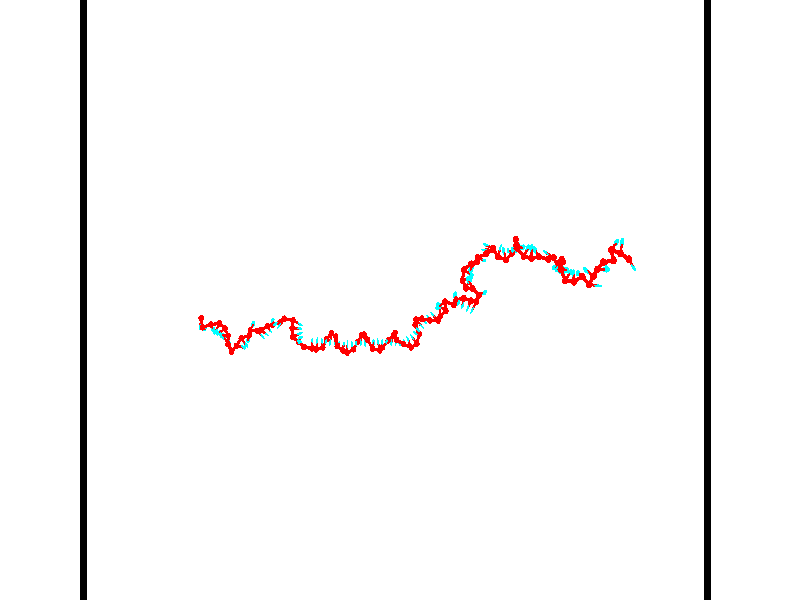 // switches for output
#declare DRAW_BASES = 1; // possible values are 0, 1; only relevant for DNA ribbons
#declare DRAW_BASES_TYPE = 3; // possible values are 1, 2, 3; only relevant for DNA ribbons
#declare DRAW_FOG = 0; // set to 1 to enable fog

#include "colors.inc"

#include "transforms.inc"
background { rgb <1, 1, 1>}

#default {
   normal{
       ripples 0.25
       frequency 0.20
       turbulence 0.2
       lambda 5
   }
	finish {
		phong 0.1
		phong_size 40.
	}
}

// original window dimensions: 1024x640


// camera settings

camera {
	sky <-0, 1, 0>
	up <-0, 1, 0>
	right 1.6 * <0.99995, 0, 0.00999983>
	location <54.4867, 55, 106.329>
	look_at <55, 55, 55.0001>
	direction <0.513302, 0, -51.3289>
	angle 67.0682
}


# declare cpy_camera_pos = <54.4867, 55, 106.329>;
# if (DRAW_FOG = 1)
fog {
	fog_type 2
	up vnormalize(cpy_camera_pos)
	color rgbt<1,1,1,0.3>
	distance 1e-5
	fog_alt 3e-3
	fog_offset 88
}
# end


// LIGHTS

# declare lum = 6;
global_settings {
	ambient_light rgb lum * <0.05, 0.05, 0.05>
	max_trace_level 15
}# declare cpy_direct_light_amount = 0.25;
light_source
{	1000 * <-0.98995, -1, 1.00995>,
	rgb lum * cpy_direct_light_amount
	parallel
}

light_source
{	1000 * <0.98995, 1, -1.00995>,
	rgb lum * cpy_direct_light_amount
	parallel
}

// strand 0

// nucleotide -1

// particle -1
sphere {
	<36.542236, 53.589073, 49.963531> 0.250000
	pigment { color rgbt <1,0,0,0> }
	no_shadow
}
cylinder {
	<36.444908, 53.232285, 49.811123>,  <36.386509, 53.018211, 49.719677>, 0.100000
	pigment { color rgbt <1,0,0,0> }
	no_shadow
}
cylinder {
	<36.444908, 53.232285, 49.811123>,  <36.542236, 53.589073, 49.963531>, 0.100000
	pigment { color rgbt <1,0,0,0> }
	no_shadow
}

// particle -1
sphere {
	<36.444908, 53.232285, 49.811123> 0.100000
	pigment { color rgbt <1,0,0,0> }
	no_shadow
}
sphere {
	0, 1
	scale<0.080000,0.200000,0.300000>
	matrix <0.966545, -0.255844, -0.018315,
		-0.081145, -0.372730, 0.924385,
		-0.243325, -0.891973, -0.381021,
		36.371910, 52.964691, 49.696815>
	pigment { color rgbt <0,1,1,0> }
	no_shadow
}
cylinder {
	<36.724072, 52.888199, 50.172352>,  <36.542236, 53.589073, 49.963531>, 0.130000
	pigment { color rgbt <1,0,0,0> }
	no_shadow
}

// nucleotide -1

// particle -1
sphere {
	<36.724072, 52.888199, 50.172352> 0.250000
	pigment { color rgbt <1,0,0,0> }
	no_shadow
}
cylinder {
	<36.732430, 52.791054, 49.784416>,  <36.737446, 52.732765, 49.551655>, 0.100000
	pigment { color rgbt <1,0,0,0> }
	no_shadow
}
cylinder {
	<36.732430, 52.791054, 49.784416>,  <36.724072, 52.888199, 50.172352>, 0.100000
	pigment { color rgbt <1,0,0,0> }
	no_shadow
}

// particle -1
sphere {
	<36.732430, 52.791054, 49.784416> 0.100000
	pigment { color rgbt <1,0,0,0> }
	no_shadow
}
sphere {
	0, 1
	scale<0.080000,0.200000,0.300000>
	matrix <0.835865, -0.527980, 0.150224,
		-0.548538, -0.813791, 0.191967,
		0.020896, -0.242862, -0.969836,
		36.738697, 52.718197, 49.493465>
	pigment { color rgbt <0,1,1,0> }
	no_shadow
}
cylinder {
	<37.520542, 53.102219, 50.155769>,  <36.724072, 52.888199, 50.172352>, 0.130000
	pigment { color rgbt <1,0,0,0> }
	no_shadow
}

// nucleotide -1

// particle -1
sphere {
	<37.520542, 53.102219, 50.155769> 0.250000
	pigment { color rgbt <1,0,0,0> }
	no_shadow
}
cylinder {
	<37.718300, 52.891533, 50.432365>,  <37.836952, 52.765121, 50.598324>, 0.100000
	pigment { color rgbt <1,0,0,0> }
	no_shadow
}
cylinder {
	<37.718300, 52.891533, 50.432365>,  <37.520542, 53.102219, 50.155769>, 0.100000
	pigment { color rgbt <1,0,0,0> }
	no_shadow
}

// particle -1
sphere {
	<37.718300, 52.891533, 50.432365> 0.100000
	pigment { color rgbt <1,0,0,0> }
	no_shadow
}
sphere {
	0, 1
	scale<0.080000,0.200000,0.300000>
	matrix <0.359478, -0.600405, -0.714346,
		0.791426, 0.601740, -0.107493,
		0.494390, -0.526710, 0.691488,
		37.866615, 52.733521, 50.639812>
	pigment { color rgbt <0,1,1,0> }
	no_shadow
}
cylinder {
	<38.275063, 53.194096, 50.092255>,  <37.520542, 53.102219, 50.155769>, 0.130000
	pigment { color rgbt <1,0,0,0> }
	no_shadow
}

// nucleotide -1

// particle -1
sphere {
	<38.275063, 53.194096, 50.092255> 0.250000
	pigment { color rgbt <1,0,0,0> }
	no_shadow
}
cylinder {
	<38.108692, 52.851650, 50.214943>,  <38.008869, 52.646183, 50.288555>, 0.100000
	pigment { color rgbt <1,0,0,0> }
	no_shadow
}
cylinder {
	<38.108692, 52.851650, 50.214943>,  <38.275063, 53.194096, 50.092255>, 0.100000
	pigment { color rgbt <1,0,0,0> }
	no_shadow
}

// particle -1
sphere {
	<38.108692, 52.851650, 50.214943> 0.100000
	pigment { color rgbt <1,0,0,0> }
	no_shadow
}
sphere {
	0, 1
	scale<0.080000,0.200000,0.300000>
	matrix <0.430801, -0.482518, -0.762619,
		0.800887, -0.185054, 0.569505,
		-0.415922, -0.856114, 0.306721,
		37.983917, 52.594814, 50.306957>
	pigment { color rgbt <0,1,1,0> }
	no_shadow
}
cylinder {
	<38.803078, 52.784874, 50.144684>,  <38.275063, 53.194096, 50.092255>, 0.130000
	pigment { color rgbt <1,0,0,0> }
	no_shadow
}

// nucleotide -1

// particle -1
sphere {
	<38.803078, 52.784874, 50.144684> 0.250000
	pigment { color rgbt <1,0,0,0> }
	no_shadow
}
cylinder {
	<38.456116, 52.594604, 50.086258>,  <38.247936, 52.480442, 50.051205>, 0.100000
	pigment { color rgbt <1,0,0,0> }
	no_shadow
}
cylinder {
	<38.456116, 52.594604, 50.086258>,  <38.803078, 52.784874, 50.144684>, 0.100000
	pigment { color rgbt <1,0,0,0> }
	no_shadow
}

// particle -1
sphere {
	<38.456116, 52.594604, 50.086258> 0.100000
	pigment { color rgbt <1,0,0,0> }
	no_shadow
}
sphere {
	0, 1
	scale<0.080000,0.200000,0.300000>
	matrix <0.374073, -0.429788, -0.821798,
		0.328134, -0.767472, 0.550740,
		-0.867409, -0.475677, -0.146062,
		38.195892, 52.451900, 50.042439>
	pigment { color rgbt <0,1,1,0> }
	no_shadow
}
cylinder {
	<39.074005, 52.229462, 50.069534>,  <38.803078, 52.784874, 50.144684>, 0.130000
	pigment { color rgbt <1,0,0,0> }
	no_shadow
}

// nucleotide -1

// particle -1
sphere {
	<39.074005, 52.229462, 50.069534> 0.250000
	pigment { color rgbt <1,0,0,0> }
	no_shadow
}
cylinder {
	<38.705048, 52.237671, 49.915253>,  <38.483673, 52.242596, 49.822685>, 0.100000
	pigment { color rgbt <1,0,0,0> }
	no_shadow
}
cylinder {
	<38.705048, 52.237671, 49.915253>,  <39.074005, 52.229462, 50.069534>, 0.100000
	pigment { color rgbt <1,0,0,0> }
	no_shadow
}

// particle -1
sphere {
	<38.705048, 52.237671, 49.915253> 0.100000
	pigment { color rgbt <1,0,0,0> }
	no_shadow
}
sphere {
	0, 1
	scale<0.080000,0.200000,0.300000>
	matrix <0.370157, -0.238233, -0.897902,
		-0.110314, -0.970991, 0.212149,
		-0.922396, 0.020523, -0.385700,
		38.428329, 52.243828, 49.799541>
	pigment { color rgbt <0,1,1,0> }
	no_shadow
}
cylinder {
	<38.930019, 51.561481, 49.604073>,  <39.074005, 52.229462, 50.069534>, 0.130000
	pigment { color rgbt <1,0,0,0> }
	no_shadow
}

// nucleotide -1

// particle -1
sphere {
	<38.930019, 51.561481, 49.604073> 0.250000
	pigment { color rgbt <1,0,0,0> }
	no_shadow
}
cylinder {
	<38.693420, 51.866970, 49.500648>,  <38.551460, 52.050262, 49.438595>, 0.100000
	pigment { color rgbt <1,0,0,0> }
	no_shadow
}
cylinder {
	<38.693420, 51.866970, 49.500648>,  <38.930019, 51.561481, 49.604073>, 0.100000
	pigment { color rgbt <1,0,0,0> }
	no_shadow
}

// particle -1
sphere {
	<38.693420, 51.866970, 49.500648> 0.100000
	pigment { color rgbt <1,0,0,0> }
	no_shadow
}
sphere {
	0, 1
	scale<0.080000,0.200000,0.300000>
	matrix <0.244127, -0.135986, -0.960161,
		-0.768460, -0.631056, -0.106010,
		-0.591500, 0.763725, -0.258558,
		38.515972, 52.096088, 49.423080>
	pigment { color rgbt <0,1,1,0> }
	no_shadow
}
cylinder {
	<39.145466, 50.917831, 49.125767>,  <38.930019, 51.561481, 49.604073>, 0.130000
	pigment { color rgbt <1,0,0,0> }
	no_shadow
}

// nucleotide -1

// particle -1
sphere {
	<39.145466, 50.917831, 49.125767> 0.250000
	pigment { color rgbt <1,0,0,0> }
	no_shadow
}
cylinder {
	<39.014385, 51.291565, 49.069729>,  <38.935738, 51.515804, 49.036106>, 0.100000
	pigment { color rgbt <1,0,0,0> }
	no_shadow
}
cylinder {
	<39.014385, 51.291565, 49.069729>,  <39.145466, 50.917831, 49.125767>, 0.100000
	pigment { color rgbt <1,0,0,0> }
	no_shadow
}

// particle -1
sphere {
	<39.014385, 51.291565, 49.069729> 0.100000
	pigment { color rgbt <1,0,0,0> }
	no_shadow
}
sphere {
	0, 1
	scale<0.080000,0.200000,0.300000>
	matrix <-0.920419, -0.349178, -0.175794,
		-0.213170, 0.071341, 0.974407,
		-0.327700, 0.934337, -0.140098,
		38.916077, 51.571865, 49.027699>
	pigment { color rgbt <0,1,1,0> }
	no_shadow
}
cylinder {
	<39.471035, 51.368683, 48.657413>,  <39.145466, 50.917831, 49.125767>, 0.130000
	pigment { color rgbt <1,0,0,0> }
	no_shadow
}

// nucleotide -1

// particle -1
sphere {
	<39.471035, 51.368683, 48.657413> 0.250000
	pigment { color rgbt <1,0,0,0> }
	no_shadow
}
cylinder {
	<39.862091, 51.292202, 48.692413>,  <40.096725, 51.246315, 48.713413>, 0.100000
	pigment { color rgbt <1,0,0,0> }
	no_shadow
}
cylinder {
	<39.862091, 51.292202, 48.692413>,  <39.471035, 51.368683, 48.657413>, 0.100000
	pigment { color rgbt <1,0,0,0> }
	no_shadow
}

// particle -1
sphere {
	<39.862091, 51.292202, 48.692413> 0.100000
	pigment { color rgbt <1,0,0,0> }
	no_shadow
}
sphere {
	0, 1
	scale<0.080000,0.200000,0.300000>
	matrix <0.187837, 0.607111, -0.772096,
		0.094501, 0.771271, 0.629453,
		0.977643, -0.191199, 0.087501,
		40.155384, 51.234844, 48.718662>
	pigment { color rgbt <0,1,1,0> }
	no_shadow
}
cylinder {
	<39.917358, 51.966015, 48.617329>,  <39.471035, 51.368683, 48.657413>, 0.130000
	pigment { color rgbt <1,0,0,0> }
	no_shadow
}

// nucleotide -1

// particle -1
sphere {
	<39.917358, 51.966015, 48.617329> 0.250000
	pigment { color rgbt <1,0,0,0> }
	no_shadow
}
cylinder {
	<40.137074, 51.663811, 48.474510>,  <40.268902, 51.482487, 48.388821>, 0.100000
	pigment { color rgbt <1,0,0,0> }
	no_shadow
}
cylinder {
	<40.137074, 51.663811, 48.474510>,  <39.917358, 51.966015, 48.617329>, 0.100000
	pigment { color rgbt <1,0,0,0> }
	no_shadow
}

// particle -1
sphere {
	<40.137074, 51.663811, 48.474510> 0.100000
	pigment { color rgbt <1,0,0,0> }
	no_shadow
}
sphere {
	0, 1
	scale<0.080000,0.200000,0.300000>
	matrix <0.258449, 0.559928, -0.787200,
		0.794659, 0.340123, 0.502825,
		0.549291, -0.755511, -0.357047,
		40.301861, 51.437157, 48.367397>
	pigment { color rgbt <0,1,1,0> }
	no_shadow
}
cylinder {
	<40.679771, 52.184353, 48.568935>,  <39.917358, 51.966015, 48.617329>, 0.130000
	pigment { color rgbt <1,0,0,0> }
	no_shadow
}

// nucleotide -1

// particle -1
sphere {
	<40.679771, 52.184353, 48.568935> 0.250000
	pigment { color rgbt <1,0,0,0> }
	no_shadow
}
cylinder {
	<40.544743, 51.938438, 48.283813>,  <40.463726, 51.790890, 48.112740>, 0.100000
	pigment { color rgbt <1,0,0,0> }
	no_shadow
}
cylinder {
	<40.544743, 51.938438, 48.283813>,  <40.679771, 52.184353, 48.568935>, 0.100000
	pigment { color rgbt <1,0,0,0> }
	no_shadow
}

// particle -1
sphere {
	<40.544743, 51.938438, 48.283813> 0.100000
	pigment { color rgbt <1,0,0,0> }
	no_shadow
}
sphere {
	0, 1
	scale<0.080000,0.200000,0.300000>
	matrix <0.291079, 0.651961, -0.700157,
		0.895165, -0.443834, -0.041132,
		-0.337570, -0.614784, -0.712803,
		40.443470, 51.754002, 48.069973>
	pigment { color rgbt <0,1,1,0> }
	no_shadow
}
cylinder {
	<40.927937, 52.614861, 49.250160>,  <40.679771, 52.184353, 48.568935>, 0.130000
	pigment { color rgbt <1,0,0,0> }
	no_shadow
}

// nucleotide -1

// particle -1
sphere {
	<40.927937, 52.614861, 49.250160> 0.250000
	pigment { color rgbt <1,0,0,0> }
	no_shadow
}
cylinder {
	<41.022114, 52.882690, 48.968388>,  <41.078621, 53.043388, 48.799324>, 0.100000
	pigment { color rgbt <1,0,0,0> }
	no_shadow
}
cylinder {
	<41.022114, 52.882690, 48.968388>,  <40.927937, 52.614861, 49.250160>, 0.100000
	pigment { color rgbt <1,0,0,0> }
	no_shadow
}

// particle -1
sphere {
	<41.022114, 52.882690, 48.968388> 0.100000
	pigment { color rgbt <1,0,0,0> }
	no_shadow
}
sphere {
	0, 1
	scale<0.080000,0.200000,0.300000>
	matrix <-0.730248, -0.356410, -0.582847,
		-0.641330, 0.651641, 0.405043,
		0.235446, 0.669579, -0.704436,
		41.092747, 53.083565, 48.757057>
	pigment { color rgbt <0,1,1,0> }
	no_shadow
}
cylinder {
	<41.663456, 52.597301, 49.508656>,  <40.927937, 52.614861, 49.250160>, 0.130000
	pigment { color rgbt <1,0,0,0> }
	no_shadow
}

// nucleotide -1

// particle -1
sphere {
	<41.663456, 52.597301, 49.508656> 0.250000
	pigment { color rgbt <1,0,0,0> }
	no_shadow
}
cylinder {
	<41.951630, 52.353741, 49.641449>,  <42.124535, 52.207603, 49.721127>, 0.100000
	pigment { color rgbt <1,0,0,0> }
	no_shadow
}
cylinder {
	<41.951630, 52.353741, 49.641449>,  <41.663456, 52.597301, 49.508656>, 0.100000
	pigment { color rgbt <1,0,0,0> }
	no_shadow
}

// particle -1
sphere {
	<41.951630, 52.353741, 49.641449> 0.100000
	pigment { color rgbt <1,0,0,0> }
	no_shadow
}
sphere {
	0, 1
	scale<0.080000,0.200000,0.300000>
	matrix <0.683739, 0.703723, -0.193069,
		-0.116066, 0.366085, 0.923315,
		0.720437, -0.608898, 0.331984,
		42.167763, 52.171070, 49.741043>
	pigment { color rgbt <0,1,1,0> }
	no_shadow
}
cylinder {
	<42.141308, 52.664391, 50.165833>,  <41.663456, 52.597301, 49.508656>, 0.130000
	pigment { color rgbt <1,0,0,0> }
	no_shadow
}

// nucleotide -1

// particle -1
sphere {
	<42.141308, 52.664391, 50.165833> 0.250000
	pigment { color rgbt <1,0,0,0> }
	no_shadow
}
cylinder {
	<42.381573, 52.475052, 49.908104>,  <42.525730, 52.361450, 49.753468>, 0.100000
	pigment { color rgbt <1,0,0,0> }
	no_shadow
}
cylinder {
	<42.381573, 52.475052, 49.908104>,  <42.141308, 52.664391, 50.165833>, 0.100000
	pigment { color rgbt <1,0,0,0> }
	no_shadow
}

// particle -1
sphere {
	<42.381573, 52.475052, 49.908104> 0.100000
	pigment { color rgbt <1,0,0,0> }
	no_shadow
}
sphere {
	0, 1
	scale<0.080000,0.200000,0.300000>
	matrix <0.581805, 0.811546, -0.053817,
		0.548371, -0.342543, 0.762859,
		0.600661, -0.473347, -0.644321,
		42.561771, 52.333050, 49.714809>
	pigment { color rgbt <0,1,1,0> }
	no_shadow
}
cylinder {
	<42.764122, 52.996758, 50.223305>,  <42.141308, 52.664391, 50.165833>, 0.130000
	pigment { color rgbt <1,0,0,0> }
	no_shadow
}

// nucleotide -1

// particle -1
sphere {
	<42.764122, 52.996758, 50.223305> 0.250000
	pigment { color rgbt <1,0,0,0> }
	no_shadow
}
cylinder {
	<42.823082, 52.782909, 49.890450>,  <42.858459, 52.654598, 49.690735>, 0.100000
	pigment { color rgbt <1,0,0,0> }
	no_shadow
}
cylinder {
	<42.823082, 52.782909, 49.890450>,  <42.764122, 52.996758, 50.223305>, 0.100000
	pigment { color rgbt <1,0,0,0> }
	no_shadow
}

// particle -1
sphere {
	<42.823082, 52.782909, 49.890450> 0.100000
	pigment { color rgbt <1,0,0,0> }
	no_shadow
}
sphere {
	0, 1
	scale<0.080000,0.200000,0.300000>
	matrix <0.600513, 0.716884, -0.354207,
		0.785912, -0.447499, 0.426716,
		0.147399, -0.534624, -0.832136,
		42.867302, 52.622520, 49.640808>
	pigment { color rgbt <0,1,1,0> }
	no_shadow
}
cylinder {
	<43.328930, 53.086781, 50.643955>,  <42.764122, 52.996758, 50.223305>, 0.130000
	pigment { color rgbt <1,0,0,0> }
	no_shadow
}

// nucleotide -1

// particle -1
sphere {
	<43.328930, 53.086781, 50.643955> 0.250000
	pigment { color rgbt <1,0,0,0> }
	no_shadow
}
cylinder {
	<43.391052, 53.297062, 50.978504>,  <43.428326, 53.423233, 51.179234>, 0.100000
	pigment { color rgbt <1,0,0,0> }
	no_shadow
}
cylinder {
	<43.391052, 53.297062, 50.978504>,  <43.328930, 53.086781, 50.643955>, 0.100000
	pigment { color rgbt <1,0,0,0> }
	no_shadow
}

// particle -1
sphere {
	<43.391052, 53.297062, 50.978504> 0.100000
	pigment { color rgbt <1,0,0,0> }
	no_shadow
}
sphere {
	0, 1
	scale<0.080000,0.200000,0.300000>
	matrix <0.669039, -0.678888, 0.302486,
		0.726819, 0.512585, -0.457154,
		0.155307, 0.525707, 0.836368,
		43.437645, 53.454773, 51.229416>
	pigment { color rgbt <0,1,1,0> }
	no_shadow
}
cylinder {
	<44.053848, 53.301937, 50.818897>,  <43.328930, 53.086781, 50.643955>, 0.130000
	pigment { color rgbt <1,0,0,0> }
	no_shadow
}

// nucleotide -1

// particle -1
sphere {
	<44.053848, 53.301937, 50.818897> 0.250000
	pigment { color rgbt <1,0,0,0> }
	no_shadow
}
cylinder {
	<43.878403, 53.237034, 51.172462>,  <43.773136, 53.198093, 51.384602>, 0.100000
	pigment { color rgbt <1,0,0,0> }
	no_shadow
}
cylinder {
	<43.878403, 53.237034, 51.172462>,  <44.053848, 53.301937, 50.818897>, 0.100000
	pigment { color rgbt <1,0,0,0> }
	no_shadow
}

// particle -1
sphere {
	<43.878403, 53.237034, 51.172462> 0.100000
	pigment { color rgbt <1,0,0,0> }
	no_shadow
}
sphere {
	0, 1
	scale<0.080000,0.200000,0.300000>
	matrix <0.739993, -0.623308, 0.252780,
		0.509932, 0.764958, 0.393457,
		-0.438610, -0.162255, 0.883909,
		43.746819, 53.188358, 51.437634>
	pigment { color rgbt <0,1,1,0> }
	no_shadow
}
cylinder {
	<44.524200, 53.585072, 51.422047>,  <44.053848, 53.301937, 50.818897>, 0.130000
	pigment { color rgbt <1,0,0,0> }
	no_shadow
}

// nucleotide -1

// particle -1
sphere {
	<44.524200, 53.585072, 51.422047> 0.250000
	pigment { color rgbt <1,0,0,0> }
	no_shadow
}
cylinder {
	<44.276733, 53.283005, 51.508743>,  <44.128254, 53.101765, 51.560760>, 0.100000
	pigment { color rgbt <1,0,0,0> }
	no_shadow
}
cylinder {
	<44.276733, 53.283005, 51.508743>,  <44.524200, 53.585072, 51.422047>, 0.100000
	pigment { color rgbt <1,0,0,0> }
	no_shadow
}

// particle -1
sphere {
	<44.276733, 53.283005, 51.508743> 0.100000
	pigment { color rgbt <1,0,0,0> }
	no_shadow
}
sphere {
	0, 1
	scale<0.080000,0.200000,0.300000>
	matrix <0.771468, -0.636109, -0.014213,
		0.148603, 0.158413, 0.976126,
		-0.618671, -0.755163, 0.216738,
		44.091133, 53.056458, 51.573765>
	pigment { color rgbt <0,1,1,0> }
	no_shadow
}
cylinder {
	<45.333492, 53.464687, 51.443317>,  <44.524200, 53.585072, 51.422047>, 0.130000
	pigment { color rgbt <1,0,0,0> }
	no_shadow
}

// nucleotide -1

// particle -1
sphere {
	<45.333492, 53.464687, 51.443317> 0.250000
	pigment { color rgbt <1,0,0,0> }
	no_shadow
}
cylinder {
	<45.647560, 53.292374, 51.265358>,  <45.835999, 53.188984, 51.158581>, 0.100000
	pigment { color rgbt <1,0,0,0> }
	no_shadow
}
cylinder {
	<45.647560, 53.292374, 51.265358>,  <45.333492, 53.464687, 51.443317>, 0.100000
	pigment { color rgbt <1,0,0,0> }
	no_shadow
}

// particle -1
sphere {
	<45.647560, 53.292374, 51.265358> 0.100000
	pigment { color rgbt <1,0,0,0> }
	no_shadow
}
sphere {
	0, 1
	scale<0.080000,0.200000,0.300000>
	matrix <-0.226763, -0.868510, 0.440759,
		-0.576273, -0.245183, -0.779612,
		0.785167, -0.430785, -0.444900,
		45.883110, 53.163139, 51.131889>
	pigment { color rgbt <0,1,1,0> }
	no_shadow
}
cylinder {
	<45.297703, 52.880596, 51.728001>,  <45.333492, 53.464687, 51.443317>, 0.130000
	pigment { color rgbt <1,0,0,0> }
	no_shadow
}

// nucleotide -1

// particle -1
sphere {
	<45.297703, 52.880596, 51.728001> 0.250000
	pigment { color rgbt <1,0,0,0> }
	no_shadow
}
cylinder {
	<45.629143, 52.851799, 51.505924>,  <45.828007, 52.834522, 51.372677>, 0.100000
	pigment { color rgbt <1,0,0,0> }
	no_shadow
}
cylinder {
	<45.629143, 52.851799, 51.505924>,  <45.297703, 52.880596, 51.728001>, 0.100000
	pigment { color rgbt <1,0,0,0> }
	no_shadow
}

// particle -1
sphere {
	<45.629143, 52.851799, 51.505924> 0.100000
	pigment { color rgbt <1,0,0,0> }
	no_shadow
}
sphere {
	0, 1
	scale<0.080000,0.200000,0.300000>
	matrix <0.140549, -0.933186, 0.330771,
		-0.541913, -0.352108, -0.763118,
		0.828599, -0.071994, -0.555195,
		45.877724, 52.830200, 51.339367>
	pigment { color rgbt <0,1,1,0> }
	no_shadow
}
cylinder {
	<45.305191, 52.203533, 51.451965>,  <45.297703, 52.880596, 51.728001>, 0.130000
	pigment { color rgbt <1,0,0,0> }
	no_shadow
}

// nucleotide -1

// particle -1
sphere {
	<45.305191, 52.203533, 51.451965> 0.250000
	pigment { color rgbt <1,0,0,0> }
	no_shadow
}
cylinder {
	<45.673000, 52.352280, 51.502861>,  <45.893688, 52.441528, 51.533398>, 0.100000
	pigment { color rgbt <1,0,0,0> }
	no_shadow
}
cylinder {
	<45.673000, 52.352280, 51.502861>,  <45.305191, 52.203533, 51.451965>, 0.100000
	pigment { color rgbt <1,0,0,0> }
	no_shadow
}

// particle -1
sphere {
	<45.673000, 52.352280, 51.502861> 0.100000
	pigment { color rgbt <1,0,0,0> }
	no_shadow
}
sphere {
	0, 1
	scale<0.080000,0.200000,0.300000>
	matrix <0.301541, -0.875124, 0.378460,
		0.252085, -0.309636, -0.916831,
		0.919525, 0.371866, 0.127237,
		45.948856, 52.463840, 51.541031>
	pigment { color rgbt <0,1,1,0> }
	no_shadow
}
cylinder {
	<45.795486, 51.810558, 51.232265>,  <45.305191, 52.203533, 51.451965>, 0.130000
	pigment { color rgbt <1,0,0,0> }
	no_shadow
}

// nucleotide -1

// particle -1
sphere {
	<45.795486, 51.810558, 51.232265> 0.250000
	pigment { color rgbt <1,0,0,0> }
	no_shadow
}
cylinder {
	<45.941589, 52.011345, 51.545853>,  <46.029251, 52.131817, 51.734005>, 0.100000
	pigment { color rgbt <1,0,0,0> }
	no_shadow
}
cylinder {
	<45.941589, 52.011345, 51.545853>,  <45.795486, 51.810558, 51.232265>, 0.100000
	pigment { color rgbt <1,0,0,0> }
	no_shadow
}

// particle -1
sphere {
	<45.941589, 52.011345, 51.545853> 0.100000
	pigment { color rgbt <1,0,0,0> }
	no_shadow
}
sphere {
	0, 1
	scale<0.080000,0.200000,0.300000>
	matrix <0.208269, -0.864878, 0.456739,
		0.907309, -0.003550, -0.420449,
		0.365258, 0.501970, 0.783972,
		46.051167, 52.161938, 51.781044>
	pigment { color rgbt <0,1,1,0> }
	no_shadow
}
cylinder {
	<46.338875, 51.449371, 51.569920>,  <45.795486, 51.810558, 51.232265>, 0.130000
	pigment { color rgbt <1,0,0,0> }
	no_shadow
}

// nucleotide -1

// particle -1
sphere {
	<46.338875, 51.449371, 51.569920> 0.250000
	pigment { color rgbt <1,0,0,0> }
	no_shadow
}
cylinder {
	<46.163151, 51.683899, 51.842163>,  <46.057716, 51.824615, 52.005508>, 0.100000
	pigment { color rgbt <1,0,0,0> }
	no_shadow
}
cylinder {
	<46.163151, 51.683899, 51.842163>,  <46.338875, 51.449371, 51.569920>, 0.100000
	pigment { color rgbt <1,0,0,0> }
	no_shadow
}

// particle -1
sphere {
	<46.163151, 51.683899, 51.842163> 0.100000
	pigment { color rgbt <1,0,0,0> }
	no_shadow
}
sphere {
	0, 1
	scale<0.080000,0.200000,0.300000>
	matrix <0.064808, -0.734976, 0.674989,
		0.895994, 0.340640, 0.284885,
		-0.439312, 0.586323, 0.680610,
		46.031357, 51.859795, 52.046345>
	pigment { color rgbt <0,1,1,0> }
	no_shadow
}
cylinder {
	<47.051361, 51.324036, 51.275906>,  <46.338875, 51.449371, 51.569920>, 0.130000
	pigment { color rgbt <1,0,0,0> }
	no_shadow
}

// nucleotide -1

// particle -1
sphere {
	<47.051361, 51.324036, 51.275906> 0.250000
	pigment { color rgbt <1,0,0,0> }
	no_shadow
}
cylinder {
	<47.012836, 51.621475, 51.011246>,  <46.989723, 51.799938, 50.852448>, 0.100000
	pigment { color rgbt <1,0,0,0> }
	no_shadow
}
cylinder {
	<47.012836, 51.621475, 51.011246>,  <47.051361, 51.324036, 51.275906>, 0.100000
	pigment { color rgbt <1,0,0,0> }
	no_shadow
}

// particle -1
sphere {
	<47.012836, 51.621475, 51.011246> 0.100000
	pigment { color rgbt <1,0,0,0> }
	no_shadow
}
sphere {
	0, 1
	scale<0.080000,0.200000,0.300000>
	matrix <0.994025, 0.037544, -0.102496,
		-0.051374, -0.667571, -0.742771,
		-0.096310, 0.743599, -0.661654,
		46.983944, 51.844555, 50.812748>
	pigment { color rgbt <0,1,1,0> }
	no_shadow
}
cylinder {
	<47.324734, 51.200520, 50.557789>,  <47.051361, 51.324036, 51.275906>, 0.130000
	pigment { color rgbt <1,0,0,0> }
	no_shadow
}

// nucleotide -1

// particle -1
sphere {
	<47.324734, 51.200520, 50.557789> 0.250000
	pigment { color rgbt <1,0,0,0> }
	no_shadow
}
cylinder {
	<47.375896, 51.589981, 50.633308>,  <47.406593, 51.823658, 50.678619>, 0.100000
	pigment { color rgbt <1,0,0,0> }
	no_shadow
}
cylinder {
	<47.375896, 51.589981, 50.633308>,  <47.324734, 51.200520, 50.557789>, 0.100000
	pigment { color rgbt <1,0,0,0> }
	no_shadow
}

// particle -1
sphere {
	<47.375896, 51.589981, 50.633308> 0.100000
	pigment { color rgbt <1,0,0,0> }
	no_shadow
}
sphere {
	0, 1
	scale<0.080000,0.200000,0.300000>
	matrix <0.987443, -0.107223, -0.116018,
		-0.092718, 0.201264, -0.975139,
		0.127908, 0.973651, 0.188795,
		47.414268, 51.882076, 50.689945>
	pigment { color rgbt <0,1,1,0> }
	no_shadow
}
cylinder {
	<47.872616, 51.322903, 50.117912>,  <47.324734, 51.200520, 50.557789>, 0.130000
	pigment { color rgbt <1,0,0,0> }
	no_shadow
}

// nucleotide -1

// particle -1
sphere {
	<47.872616, 51.322903, 50.117912> 0.250000
	pigment { color rgbt <1,0,0,0> }
	no_shadow
}
cylinder {
	<47.866241, 51.614769, 50.391357>,  <47.862415, 51.789890, 50.555424>, 0.100000
	pigment { color rgbt <1,0,0,0> }
	no_shadow
}
cylinder {
	<47.866241, 51.614769, 50.391357>,  <47.872616, 51.322903, 50.117912>, 0.100000
	pigment { color rgbt <1,0,0,0> }
	no_shadow
}

// particle -1
sphere {
	<47.866241, 51.614769, 50.391357> 0.100000
	pigment { color rgbt <1,0,0,0> }
	no_shadow
}
sphere {
	0, 1
	scale<0.080000,0.200000,0.300000>
	matrix <0.999338, 0.033985, -0.012980,
		-0.032704, 0.682956, -0.729727,
		-0.015935, 0.729669, 0.683615,
		47.861462, 51.833668, 50.596443>
	pigment { color rgbt <0,1,1,0> }
	no_shadow
}
cylinder {
	<48.217621, 51.963997, 49.905746>,  <47.872616, 51.322903, 50.117912>, 0.130000
	pigment { color rgbt <1,0,0,0> }
	no_shadow
}

// nucleotide -1

// particle -1
sphere {
	<48.217621, 51.963997, 49.905746> 0.250000
	pigment { color rgbt <1,0,0,0> }
	no_shadow
}
cylinder {
	<48.220890, 51.874855, 50.295673>,  <48.222851, 51.821369, 50.529629>, 0.100000
	pigment { color rgbt <1,0,0,0> }
	no_shadow
}
cylinder {
	<48.220890, 51.874855, 50.295673>,  <48.217621, 51.963997, 49.905746>, 0.100000
	pigment { color rgbt <1,0,0,0> }
	no_shadow
}

// particle -1
sphere {
	<48.220890, 51.874855, 50.295673> 0.100000
	pigment { color rgbt <1,0,0,0> }
	no_shadow
}
sphere {
	0, 1
	scale<0.080000,0.200000,0.300000>
	matrix <0.993784, -0.106423, -0.032662,
		0.111022, 0.969025, 0.220602,
		0.008173, -0.222857, 0.974817,
		48.223343, 51.807999, 50.588120>
	pigment { color rgbt <0,1,1,0> }
	no_shadow
}
cylinder {
	<48.687016, 52.445305, 50.381130>,  <48.217621, 51.963997, 49.905746>, 0.130000
	pigment { color rgbt <1,0,0,0> }
	no_shadow
}

// nucleotide -1

// particle -1
sphere {
	<48.687016, 52.445305, 50.381130> 0.250000
	pigment { color rgbt <1,0,0,0> }
	no_shadow
}
cylinder {
	<48.633343, 52.054554, 50.447708>,  <48.601139, 51.820103, 50.487656>, 0.100000
	pigment { color rgbt <1,0,0,0> }
	no_shadow
}
cylinder {
	<48.633343, 52.054554, 50.447708>,  <48.687016, 52.445305, 50.381130>, 0.100000
	pigment { color rgbt <1,0,0,0> }
	no_shadow
}

// particle -1
sphere {
	<48.633343, 52.054554, 50.447708> 0.100000
	pigment { color rgbt <1,0,0,0> }
	no_shadow
}
sphere {
	0, 1
	scale<0.080000,0.200000,0.300000>
	matrix <0.969709, -0.164030, -0.180992,
		0.204108, 0.137114, 0.969298,
		-0.134178, -0.976880, 0.166441,
		48.593090, 51.761490, 50.497639>
	pigment { color rgbt <0,1,1,0> }
	no_shadow
}
cylinder {
	<49.149101, 52.217083, 50.980461>,  <48.687016, 52.445305, 50.381130>, 0.130000
	pigment { color rgbt <1,0,0,0> }
	no_shadow
}

// nucleotide -1

// particle -1
sphere {
	<49.149101, 52.217083, 50.980461> 0.250000
	pigment { color rgbt <1,0,0,0> }
	no_shadow
}
cylinder {
	<49.085709, 51.954556, 50.685402>,  <49.047672, 51.797039, 50.508366>, 0.100000
	pigment { color rgbt <1,0,0,0> }
	no_shadow
}
cylinder {
	<49.085709, 51.954556, 50.685402>,  <49.149101, 52.217083, 50.980461>, 0.100000
	pigment { color rgbt <1,0,0,0> }
	no_shadow
}

// particle -1
sphere {
	<49.085709, 51.954556, 50.685402> 0.100000
	pigment { color rgbt <1,0,0,0> }
	no_shadow
}
sphere {
	0, 1
	scale<0.080000,0.200000,0.300000>
	matrix <0.987358, -0.107503, -0.116475,
		-0.002855, -0.746785, 0.665059,
		-0.158478, -0.656319, -0.737652,
		49.038166, 51.757660, 50.464108>
	pigment { color rgbt <0,1,1,0> }
	no_shadow
}
cylinder {
	<49.306744, 51.488541, 51.168579>,  <49.149101, 52.217083, 50.980461>, 0.130000
	pigment { color rgbt <1,0,0,0> }
	no_shadow
}

// nucleotide -1

// particle -1
sphere {
	<49.306744, 51.488541, 51.168579> 0.250000
	pigment { color rgbt <1,0,0,0> }
	no_shadow
}
cylinder {
	<49.367390, 51.572540, 50.782230>,  <49.403778, 51.622940, 50.550419>, 0.100000
	pigment { color rgbt <1,0,0,0> }
	no_shadow
}
cylinder {
	<49.367390, 51.572540, 50.782230>,  <49.306744, 51.488541, 51.168579>, 0.100000
	pigment { color rgbt <1,0,0,0> }
	no_shadow
}

// particle -1
sphere {
	<49.367390, 51.572540, 50.782230> 0.100000
	pigment { color rgbt <1,0,0,0> }
	no_shadow
}
sphere {
	0, 1
	scale<0.080000,0.200000,0.300000>
	matrix <0.978290, -0.171553, 0.116265,
		-0.141283, -0.962532, -0.231453,
		0.151615, 0.210002, -0.965874,
		49.412872, 51.635540, 50.492470>
	pigment { color rgbt <0,1,1,0> }
	no_shadow
}
cylinder {
	<49.829460, 51.125278, 51.021004>,  <49.306744, 51.488541, 51.168579>, 0.130000
	pigment { color rgbt <1,0,0,0> }
	no_shadow
}

// nucleotide -1

// particle -1
sphere {
	<49.829460, 51.125278, 51.021004> 0.250000
	pigment { color rgbt <1,0,0,0> }
	no_shadow
}
cylinder {
	<49.833424, 51.381241, 50.713646>,  <49.835800, 51.534817, 50.529232>, 0.100000
	pigment { color rgbt <1,0,0,0> }
	no_shadow
}
cylinder {
	<49.833424, 51.381241, 50.713646>,  <49.829460, 51.125278, 51.021004>, 0.100000
	pigment { color rgbt <1,0,0,0> }
	no_shadow
}

// particle -1
sphere {
	<49.833424, 51.381241, 50.713646> 0.100000
	pigment { color rgbt <1,0,0,0> }
	no_shadow
}
sphere {
	0, 1
	scale<0.080000,0.200000,0.300000>
	matrix <0.992223, -0.101643, -0.071853,
		-0.124080, -0.761705, -0.635932,
		0.009907, 0.639902, -0.768393,
		49.836395, 51.573212, 50.483128>
	pigment { color rgbt <0,1,1,0> }
	no_shadow
}
cylinder {
	<50.156414, 50.930790, 50.318817>,  <49.829460, 51.125278, 51.021004>, 0.130000
	pigment { color rgbt <1,0,0,0> }
	no_shadow
}

// nucleotide -1

// particle -1
sphere {
	<50.156414, 50.930790, 50.318817> 0.250000
	pigment { color rgbt <1,0,0,0> }
	no_shadow
}
cylinder {
	<50.173035, 51.315491, 50.427116>,  <50.183006, 51.546310, 50.492096>, 0.100000
	pigment { color rgbt <1,0,0,0> }
	no_shadow
}
cylinder {
	<50.173035, 51.315491, 50.427116>,  <50.156414, 50.930790, 50.318817>, 0.100000
	pigment { color rgbt <1,0,0,0> }
	no_shadow
}

// particle -1
sphere {
	<50.173035, 51.315491, 50.427116> 0.100000
	pigment { color rgbt <1,0,0,0> }
	no_shadow
}
sphere {
	0, 1
	scale<0.080000,0.200000,0.300000>
	matrix <0.999093, -0.042517, -0.002284,
		0.009315, 0.270602, -0.962646,
		0.041547, 0.961752, 0.270753,
		50.185497, 51.604015, 50.508343>
	pigment { color rgbt <0,1,1,0> }
	no_shadow
}
cylinder {
	<50.725803, 51.159592, 50.015488>,  <50.156414, 50.930790, 50.318817>, 0.130000
	pigment { color rgbt <1,0,0,0> }
	no_shadow
}

// nucleotide -1

// particle -1
sphere {
	<50.725803, 51.159592, 50.015488> 0.250000
	pigment { color rgbt <1,0,0,0> }
	no_shadow
}
cylinder {
	<50.648319, 51.412510, 50.315536>,  <50.601830, 51.564262, 50.495564>, 0.100000
	pigment { color rgbt <1,0,0,0> }
	no_shadow
}
cylinder {
	<50.648319, 51.412510, 50.315536>,  <50.725803, 51.159592, 50.015488>, 0.100000
	pigment { color rgbt <1,0,0,0> }
	no_shadow
}

// particle -1
sphere {
	<50.648319, 51.412510, 50.315536> 0.100000
	pigment { color rgbt <1,0,0,0> }
	no_shadow
}
sphere {
	0, 1
	scale<0.080000,0.200000,0.300000>
	matrix <0.976920, 0.054175, 0.206620,
		0.090008, 0.772830, -0.628197,
		-0.193715, 0.632296, 0.750117,
		50.590206, 51.602200, 50.540573>
	pigment { color rgbt <0,1,1,0> }
	no_shadow
}
cylinder {
	<51.078327, 51.735435, 49.860817>,  <50.725803, 51.159592, 50.015488>, 0.130000
	pigment { color rgbt <1,0,0,0> }
	no_shadow
}

// nucleotide -1

// particle -1
sphere {
	<51.078327, 51.735435, 49.860817> 0.250000
	pigment { color rgbt <1,0,0,0> }
	no_shadow
}
cylinder {
	<51.030499, 51.696133, 50.255997>,  <51.001801, 51.672550, 50.493107>, 0.100000
	pigment { color rgbt <1,0,0,0> }
	no_shadow
}
cylinder {
	<51.030499, 51.696133, 50.255997>,  <51.078327, 51.735435, 49.860817>, 0.100000
	pigment { color rgbt <1,0,0,0> }
	no_shadow
}

// particle -1
sphere {
	<51.030499, 51.696133, 50.255997> 0.100000
	pigment { color rgbt <1,0,0,0> }
	no_shadow
}
sphere {
	0, 1
	scale<0.080000,0.200000,0.300000>
	matrix <0.991685, 0.035879, 0.123589,
		-0.047590, 0.994514, 0.093150,
		-0.119568, -0.098257, 0.987952,
		50.994629, 51.666656, 50.552383>
	pigment { color rgbt <0,1,1,0> }
	no_shadow
}
cylinder {
	<51.489880, 52.266800, 50.271217>,  <51.078327, 51.735435, 49.860817>, 0.130000
	pigment { color rgbt <1,0,0,0> }
	no_shadow
}

// nucleotide -1

// particle -1
sphere {
	<51.489880, 52.266800, 50.271217> 0.250000
	pigment { color rgbt <1,0,0,0> }
	no_shadow
}
cylinder {
	<51.458279, 51.959015, 50.524734>,  <51.439316, 51.774345, 50.676846>, 0.100000
	pigment { color rgbt <1,0,0,0> }
	no_shadow
}
cylinder {
	<51.458279, 51.959015, 50.524734>,  <51.489880, 52.266800, 50.271217>, 0.100000
	pigment { color rgbt <1,0,0,0> }
	no_shadow
}

// particle -1
sphere {
	<51.458279, 51.959015, 50.524734> 0.100000
	pigment { color rgbt <1,0,0,0> }
	no_shadow
}
sphere {
	0, 1
	scale<0.080000,0.200000,0.300000>
	matrix <0.972684, 0.079707, 0.218021,
		-0.218276, 0.633701, 0.742145,
		-0.079006, -0.769461, 0.633789,
		51.434578, 51.728176, 50.714870>
	pigment { color rgbt <0,1,1,0> }
	no_shadow
}
cylinder {
	<51.747498, 52.369923, 50.981342>,  <51.489880, 52.266800, 50.271217>, 0.130000
	pigment { color rgbt <1,0,0,0> }
	no_shadow
}

// nucleotide -1

// particle -1
sphere {
	<51.747498, 52.369923, 50.981342> 0.250000
	pigment { color rgbt <1,0,0,0> }
	no_shadow
}
cylinder {
	<51.792934, 51.987457, 50.873375>,  <51.820198, 51.757980, 50.808594>, 0.100000
	pigment { color rgbt <1,0,0,0> }
	no_shadow
}
cylinder {
	<51.792934, 51.987457, 50.873375>,  <51.747498, 52.369923, 50.981342>, 0.100000
	pigment { color rgbt <1,0,0,0> }
	no_shadow
}

// particle -1
sphere {
	<51.792934, 51.987457, 50.873375> 0.100000
	pigment { color rgbt <1,0,0,0> }
	no_shadow
}
sphere {
	0, 1
	scale<0.080000,0.200000,0.300000>
	matrix <0.984095, 0.070935, 0.162864,
		-0.136578, -0.284126, 0.949009,
		0.113592, -0.956159, -0.269919,
		51.827011, 51.700611, 50.792400>
	pigment { color rgbt <0,1,1,0> }
	no_shadow
}
cylinder {
	<52.103546, 51.993946, 51.556820>,  <51.747498, 52.369923, 50.981342>, 0.130000
	pigment { color rgbt <1,0,0,0> }
	no_shadow
}

// nucleotide -1

// particle -1
sphere {
	<52.103546, 51.993946, 51.556820> 0.250000
	pigment { color rgbt <1,0,0,0> }
	no_shadow
}
cylinder {
	<52.162678, 51.852112, 51.187515>,  <52.198158, 51.767010, 50.965931>, 0.100000
	pigment { color rgbt <1,0,0,0> }
	no_shadow
}
cylinder {
	<52.162678, 51.852112, 51.187515>,  <52.103546, 51.993946, 51.556820>, 0.100000
	pigment { color rgbt <1,0,0,0> }
	no_shadow
}

// particle -1
sphere {
	<52.162678, 51.852112, 51.187515> 0.100000
	pigment { color rgbt <1,0,0,0> }
	no_shadow
}
sphere {
	0, 1
	scale<0.080000,0.200000,0.300000>
	matrix <0.988898, 0.067181, 0.132539,
		0.015029, -0.932606, 0.360582,
		0.147831, -0.354587, -0.923263,
		52.207027, 51.745735, 50.910538>
	pigment { color rgbt <0,1,1,0> }
	no_shadow
}
cylinder {
	<52.540382, 51.303749, 51.458744>,  <52.103546, 51.993946, 51.556820>, 0.130000
	pigment { color rgbt <1,0,0,0> }
	no_shadow
}

// nucleotide -1

// particle -1
sphere {
	<52.540382, 51.303749, 51.458744> 0.250000
	pigment { color rgbt <1,0,0,0> }
	no_shadow
}
cylinder {
	<52.578674, 51.570992, 51.163589>,  <52.601650, 51.731335, 50.986496>, 0.100000
	pigment { color rgbt <1,0,0,0> }
	no_shadow
}
cylinder {
	<52.578674, 51.570992, 51.163589>,  <52.540382, 51.303749, 51.458744>, 0.100000
	pigment { color rgbt <1,0,0,0> }
	no_shadow
}

// particle -1
sphere {
	<52.578674, 51.570992, 51.163589> 0.100000
	pigment { color rgbt <1,0,0,0> }
	no_shadow
}
sphere {
	0, 1
	scale<0.080000,0.200000,0.300000>
	matrix <0.846827, 0.334960, 0.413141,
		0.523183, -0.664410, -0.533703,
		0.095726, 0.668103, -0.737886,
		52.607391, 51.771423, 50.942223>
	pigment { color rgbt <0,1,1,0> }
	no_shadow
}
cylinder {
	<53.190060, 51.147167, 51.029484>,  <52.540382, 51.303749, 51.458744>, 0.130000
	pigment { color rgbt <1,0,0,0> }
	no_shadow
}

// nucleotide -1

// particle -1
sphere {
	<53.190060, 51.147167, 51.029484> 0.250000
	pigment { color rgbt <1,0,0,0> }
	no_shadow
}
cylinder {
	<53.089817, 51.534286, 51.019974>,  <53.029671, 51.766560, 51.014267>, 0.100000
	pigment { color rgbt <1,0,0,0> }
	no_shadow
}
cylinder {
	<53.089817, 51.534286, 51.019974>,  <53.190060, 51.147167, 51.029484>, 0.100000
	pigment { color rgbt <1,0,0,0> }
	no_shadow
}

// particle -1
sphere {
	<53.089817, 51.534286, 51.019974> 0.100000
	pigment { color rgbt <1,0,0,0> }
	no_shadow
}
sphere {
	0, 1
	scale<0.080000,0.200000,0.300000>
	matrix <0.943505, 0.249663, 0.217869,
		0.216788, 0.032170, -0.975688,
		-0.250602, 0.967798, -0.023771,
		53.014637, 51.824627, 51.012844>
	pigment { color rgbt <0,1,1,0> }
	no_shadow
}
cylinder {
	<53.439438, 51.357487, 50.503685>,  <53.190060, 51.147167, 51.029484>, 0.130000
	pigment { color rgbt <1,0,0,0> }
	no_shadow
}

// nucleotide -1

// particle -1
sphere {
	<53.439438, 51.357487, 50.503685> 0.250000
	pigment { color rgbt <1,0,0,0> }
	no_shadow
}
cylinder {
	<53.415890, 51.602226, 50.819199>,  <53.401760, 51.749069, 51.008507>, 0.100000
	pigment { color rgbt <1,0,0,0> }
	no_shadow
}
cylinder {
	<53.415890, 51.602226, 50.819199>,  <53.439438, 51.357487, 50.503685>, 0.100000
	pigment { color rgbt <1,0,0,0> }
	no_shadow
}

// particle -1
sphere {
	<53.415890, 51.602226, 50.819199> 0.100000
	pigment { color rgbt <1,0,0,0> }
	no_shadow
}
sphere {
	0, 1
	scale<0.080000,0.200000,0.300000>
	matrix <0.995691, -0.020716, 0.090387,
		0.071644, 0.790703, -0.607994,
		-0.058874, 0.611850, 0.788780,
		53.398228, 51.785782, 51.055832>
	pigment { color rgbt <0,1,1,0> }
	no_shadow
}
cylinder {
	<53.953098, 51.880398, 50.452572>,  <53.439438, 51.357487, 50.503685>, 0.130000
	pigment { color rgbt <1,0,0,0> }
	no_shadow
}

// nucleotide -1

// particle -1
sphere {
	<53.953098, 51.880398, 50.452572> 0.250000
	pigment { color rgbt <1,0,0,0> }
	no_shadow
}
cylinder {
	<53.871506, 51.846130, 50.842659>,  <53.822552, 51.825569, 51.076714>, 0.100000
	pigment { color rgbt <1,0,0,0> }
	no_shadow
}
cylinder {
	<53.871506, 51.846130, 50.842659>,  <53.953098, 51.880398, 50.452572>, 0.100000
	pigment { color rgbt <1,0,0,0> }
	no_shadow
}

// particle -1
sphere {
	<53.871506, 51.846130, 50.842659> 0.100000
	pigment { color rgbt <1,0,0,0> }
	no_shadow
}
sphere {
	0, 1
	scale<0.080000,0.200000,0.300000>
	matrix <0.977250, -0.076919, 0.197650,
		0.058081, 0.993350, 0.099407,
		-0.203981, -0.085666, 0.975219,
		53.810310, 51.820431, 51.135223>
	pigment { color rgbt <0,1,1,0> }
	no_shadow
}
cylinder {
	<54.418995, 52.290276, 50.874275>,  <53.953098, 51.880398, 50.452572>, 0.130000
	pigment { color rgbt <1,0,0,0> }
	no_shadow
}

// nucleotide -1

// particle -1
sphere {
	<54.418995, 52.290276, 50.874275> 0.250000
	pigment { color rgbt <1,0,0,0> }
	no_shadow
}
cylinder {
	<54.331154, 51.997383, 51.132149>,  <54.278450, 51.821648, 51.286873>, 0.100000
	pigment { color rgbt <1,0,0,0> }
	no_shadow
}
cylinder {
	<54.331154, 51.997383, 51.132149>,  <54.418995, 52.290276, 50.874275>, 0.100000
	pigment { color rgbt <1,0,0,0> }
	no_shadow
}

// particle -1
sphere {
	<54.331154, 51.997383, 51.132149> 0.100000
	pigment { color rgbt <1,0,0,0> }
	no_shadow
}
sphere {
	0, 1
	scale<0.080000,0.200000,0.300000>
	matrix <0.953097, -0.019941, 0.302009,
		-0.208283, 0.680769, 0.702262,
		-0.219602, -0.732227, 0.644685,
		54.265274, 51.777714, 51.325554>
	pigment { color rgbt <0,1,1,0> }
	no_shadow
}
cylinder {
	<54.581593, 52.515488, 51.601269>,  <54.418995, 52.290276, 50.874275>, 0.130000
	pigment { color rgbt <1,0,0,0> }
	no_shadow
}

// nucleotide -1

// particle -1
sphere {
	<54.581593, 52.515488, 51.601269> 0.250000
	pigment { color rgbt <1,0,0,0> }
	no_shadow
}
cylinder {
	<54.611359, 52.121506, 51.538872>,  <54.629219, 51.885117, 51.501434>, 0.100000
	pigment { color rgbt <1,0,0,0> }
	no_shadow
}
cylinder {
	<54.611359, 52.121506, 51.538872>,  <54.581593, 52.515488, 51.601269>, 0.100000
	pigment { color rgbt <1,0,0,0> }
	no_shadow
}

// particle -1
sphere {
	<54.611359, 52.121506, 51.538872> 0.100000
	pigment { color rgbt <1,0,0,0> }
	no_shadow
}
sphere {
	0, 1
	scale<0.080000,0.200000,0.300000>
	matrix <0.985807, 0.049049, 0.160554,
		-0.150487, -0.165721, 0.974623,
		0.074411, -0.984952, -0.155988,
		54.633682, 51.826019, 51.492077>
	pigment { color rgbt <0,1,1,0> }
	no_shadow
}
cylinder {
	<54.730175, 52.022671, 52.185715>,  <54.581593, 52.515488, 51.601269>, 0.130000
	pigment { color rgbt <1,0,0,0> }
	no_shadow
}

// nucleotide -1

// particle -1
sphere {
	<54.730175, 52.022671, 52.185715> 0.250000
	pigment { color rgbt <1,0,0,0> }
	no_shadow
}
cylinder {
	<54.884224, 51.862808, 51.852982>,  <54.976654, 51.766891, 51.653339>, 0.100000
	pigment { color rgbt <1,0,0,0> }
	no_shadow
}
cylinder {
	<54.884224, 51.862808, 51.852982>,  <54.730175, 52.022671, 52.185715>, 0.100000
	pigment { color rgbt <1,0,0,0> }
	no_shadow
}

// particle -1
sphere {
	<54.884224, 51.862808, 51.852982> 0.100000
	pigment { color rgbt <1,0,0,0> }
	no_shadow
}
sphere {
	0, 1
	scale<0.080000,0.200000,0.300000>
	matrix <0.922312, 0.197889, 0.331934,
		0.031951, -0.895049, 0.444822,
		0.385122, -0.399660, -0.831837,
		54.999760, 51.742912, 51.603432>
	pigment { color rgbt <0,1,1,0> }
	no_shadow
}
cylinder {
	<55.337723, 51.717190, 52.304878>,  <54.730175, 52.022671, 52.185715>, 0.130000
	pigment { color rgbt <1,0,0,0> }
	no_shadow
}

// nucleotide -1

// particle -1
sphere {
	<55.337723, 51.717190, 52.304878> 0.250000
	pigment { color rgbt <1,0,0,0> }
	no_shadow
}
cylinder {
	<55.384216, 51.792038, 51.914703>,  <55.412113, 51.836948, 51.680599>, 0.100000
	pigment { color rgbt <1,0,0,0> }
	no_shadow
}
cylinder {
	<55.384216, 51.792038, 51.914703>,  <55.337723, 51.717190, 52.304878>, 0.100000
	pigment { color rgbt <1,0,0,0> }
	no_shadow
}

// particle -1
sphere {
	<55.384216, 51.792038, 51.914703> 0.100000
	pigment { color rgbt <1,0,0,0> }
	no_shadow
}
sphere {
	0, 1
	scale<0.080000,0.200000,0.300000>
	matrix <0.832528, 0.517227, 0.198428,
		0.541652, -0.835141, -0.095665,
		0.116235, 0.187123, -0.975436,
		55.419086, 51.848175, 51.622074>
	pigment { color rgbt <0,1,1,0> }
	no_shadow
}
cylinder {
	<56.041931, 51.428406, 51.927624>,  <55.337723, 51.717190, 52.304878>, 0.130000
	pigment { color rgbt <1,0,0,0> }
	no_shadow
}

// nucleotide -1

// particle -1
sphere {
	<56.041931, 51.428406, 51.927624> 0.250000
	pigment { color rgbt <1,0,0,0> }
	no_shadow
}
cylinder {
	<55.883636, 51.754444, 51.758385>,  <55.788662, 51.950069, 51.656841>, 0.100000
	pigment { color rgbt <1,0,0,0> }
	no_shadow
}
cylinder {
	<55.883636, 51.754444, 51.758385>,  <56.041931, 51.428406, 51.927624>, 0.100000
	pigment { color rgbt <1,0,0,0> }
	no_shadow
}

// particle -1
sphere {
	<55.883636, 51.754444, 51.758385> 0.100000
	pigment { color rgbt <1,0,0,0> }
	no_shadow
}
sphere {
	0, 1
	scale<0.080000,0.200000,0.300000>
	matrix <0.829567, 0.514912, 0.216066,
		0.393971, -0.265480, -0.879947,
		-0.395734, 0.815099, -0.423094,
		55.764915, 51.998974, 51.631454>
	pigment { color rgbt <0,1,1,0> }
	no_shadow
}
cylinder {
	<56.570560, 51.675907, 51.348904>,  <56.041931, 51.428406, 51.927624>, 0.130000
	pigment { color rgbt <1,0,0,0> }
	no_shadow
}

// nucleotide -1

// particle -1
sphere {
	<56.570560, 51.675907, 51.348904> 0.250000
	pigment { color rgbt <1,0,0,0> }
	no_shadow
}
cylinder {
	<56.332375, 51.959076, 51.500839>,  <56.189465, 52.128975, 51.591999>, 0.100000
	pigment { color rgbt <1,0,0,0> }
	no_shadow
}
cylinder {
	<56.332375, 51.959076, 51.500839>,  <56.570560, 51.675907, 51.348904>, 0.100000
	pigment { color rgbt <1,0,0,0> }
	no_shadow
}

// particle -1
sphere {
	<56.332375, 51.959076, 51.500839> 0.100000
	pigment { color rgbt <1,0,0,0> }
	no_shadow
}
sphere {
	0, 1
	scale<0.080000,0.200000,0.300000>
	matrix <0.777492, 0.626858, 0.050551,
		-0.202319, 0.325424, -0.923670,
		-0.595460, 0.707919, 0.379840,
		56.153736, 52.171452, 51.614792>
	pigment { color rgbt <0,1,1,0> }
	no_shadow
}
cylinder {
	<56.803665, 52.379299, 51.168163>,  <56.570560, 51.675907, 51.348904>, 0.130000
	pigment { color rgbt <1,0,0,0> }
	no_shadow
}

// nucleotide -1

// particle -1
sphere {
	<56.803665, 52.379299, 51.168163> 0.250000
	pigment { color rgbt <1,0,0,0> }
	no_shadow
}
cylinder {
	<56.584305, 52.447151, 51.495697>,  <56.452690, 52.487862, 51.692215>, 0.100000
	pigment { color rgbt <1,0,0,0> }
	no_shadow
}
cylinder {
	<56.584305, 52.447151, 51.495697>,  <56.803665, 52.379299, 51.168163>, 0.100000
	pigment { color rgbt <1,0,0,0> }
	no_shadow
}

// particle -1
sphere {
	<56.584305, 52.447151, 51.495697> 0.100000
	pigment { color rgbt <1,0,0,0> }
	no_shadow
}
sphere {
	0, 1
	scale<0.080000,0.200000,0.300000>
	matrix <0.628270, 0.729795, 0.269585,
		-0.551849, 0.662287, -0.506792,
		-0.548397, 0.169632, 0.818832,
		56.419785, 52.498039, 51.741348>
	pigment { color rgbt <0,1,1,0> }
	no_shadow
}
cylinder {
	<56.417240, 53.128059, 51.214596>,  <56.803665, 52.379299, 51.168163>, 0.130000
	pigment { color rgbt <1,0,0,0> }
	no_shadow
}

// nucleotide -1

// particle -1
sphere {
	<56.417240, 53.128059, 51.214596> 0.250000
	pigment { color rgbt <1,0,0,0> }
	no_shadow
}
cylinder {
	<56.538231, 52.939632, 51.546043>,  <56.610825, 52.826576, 51.744911>, 0.100000
	pigment { color rgbt <1,0,0,0> }
	no_shadow
}
cylinder {
	<56.538231, 52.939632, 51.546043>,  <56.417240, 53.128059, 51.214596>, 0.100000
	pigment { color rgbt <1,0,0,0> }
	no_shadow
}

// particle -1
sphere {
	<56.538231, 52.939632, 51.546043> 0.100000
	pigment { color rgbt <1,0,0,0> }
	no_shadow
}
sphere {
	0, 1
	scale<0.080000,0.200000,0.300000>
	matrix <0.630434, 0.750893, 0.196754,
		-0.714887, 0.462875, 0.524103,
		0.302473, -0.471069, 0.828615,
		56.628971, 52.798313, 51.794628>
	pigment { color rgbt <0,1,1,0> }
	no_shadow
}
cylinder {
	<56.451031, 53.534367, 51.889256>,  <56.417240, 53.128059, 51.214596>, 0.130000
	pigment { color rgbt <1,0,0,0> }
	no_shadow
}

// nucleotide -1

// particle -1
sphere {
	<56.451031, 53.534367, 51.889256> 0.250000
	pigment { color rgbt <1,0,0,0> }
	no_shadow
}
cylinder {
	<56.742180, 53.260094, 51.891438>,  <56.916870, 53.095528, 51.892746>, 0.100000
	pigment { color rgbt <1,0,0,0> }
	no_shadow
}
cylinder {
	<56.742180, 53.260094, 51.891438>,  <56.451031, 53.534367, 51.889256>, 0.100000
	pigment { color rgbt <1,0,0,0> }
	no_shadow
}

// particle -1
sphere {
	<56.742180, 53.260094, 51.891438> 0.100000
	pigment { color rgbt <1,0,0,0> }
	no_shadow
}
sphere {
	0, 1
	scale<0.080000,0.200000,0.300000>
	matrix <0.683252, 0.725920, 0.078780,
		-0.057977, -0.053615, 0.996877,
		0.727877, -0.685686, 0.005454,
		56.960545, 53.054386, 51.893074>
	pigment { color rgbt <0,1,1,0> }
	no_shadow
}
cylinder {
	<56.978825, 53.606358, 52.477249>,  <56.451031, 53.534367, 51.889256>, 0.130000
	pigment { color rgbt <1,0,0,0> }
	no_shadow
}

// nucleotide -1

// particle -1
sphere {
	<56.978825, 53.606358, 52.477249> 0.250000
	pigment { color rgbt <1,0,0,0> }
	no_shadow
}
cylinder {
	<57.158417, 53.461792, 52.150375>,  <57.266171, 53.375053, 51.954250>, 0.100000
	pigment { color rgbt <1,0,0,0> }
	no_shadow
}
cylinder {
	<57.158417, 53.461792, 52.150375>,  <56.978825, 53.606358, 52.477249>, 0.100000
	pigment { color rgbt <1,0,0,0> }
	no_shadow
}

// particle -1
sphere {
	<57.158417, 53.461792, 52.150375> 0.100000
	pigment { color rgbt <1,0,0,0> }
	no_shadow
}
sphere {
	0, 1
	scale<0.080000,0.200000,0.300000>
	matrix <0.751616, 0.647325, 0.126664,
		0.483209, -0.671082, 0.562280,
		0.448980, -0.361413, -0.817189,
		57.293110, 53.353367, 51.905220>
	pigment { color rgbt <0,1,1,0> }
	no_shadow
}
cylinder {
	<57.710899, 53.479134, 52.611031>,  <56.978825, 53.606358, 52.477249>, 0.130000
	pigment { color rgbt <1,0,0,0> }
	no_shadow
}

// nucleotide -1

// particle -1
sphere {
	<57.710899, 53.479134, 52.611031> 0.250000
	pigment { color rgbt <1,0,0,0> }
	no_shadow
}
cylinder {
	<57.633041, 53.604233, 52.239159>,  <57.586327, 53.679291, 52.016037>, 0.100000
	pigment { color rgbt <1,0,0,0> }
	no_shadow
}
cylinder {
	<57.633041, 53.604233, 52.239159>,  <57.710899, 53.479134, 52.611031>, 0.100000
	pigment { color rgbt <1,0,0,0> }
	no_shadow
}

// particle -1
sphere {
	<57.633041, 53.604233, 52.239159> 0.100000
	pigment { color rgbt <1,0,0,0> }
	no_shadow
}
sphere {
	0, 1
	scale<0.080000,0.200000,0.300000>
	matrix <0.704365, 0.704184, 0.089418,
		0.682630, -0.637429, -0.357352,
		-0.194644, 0.312746, -0.929679,
		57.574650, 53.698055, 51.960255>
	pigment { color rgbt <0,1,1,0> }
	no_shadow
}
cylinder {
	<58.439224, 53.454029, 52.327557>,  <57.710899, 53.479134, 52.611031>, 0.130000
	pigment { color rgbt <1,0,0,0> }
	no_shadow
}

// nucleotide -1

// particle -1
sphere {
	<58.439224, 53.454029, 52.327557> 0.250000
	pigment { color rgbt <1,0,0,0> }
	no_shadow
}
cylinder {
	<58.178551, 53.696659, 52.145401>,  <58.022144, 53.842236, 52.036110>, 0.100000
	pigment { color rgbt <1,0,0,0> }
	no_shadow
}
cylinder {
	<58.178551, 53.696659, 52.145401>,  <58.439224, 53.454029, 52.327557>, 0.100000
	pigment { color rgbt <1,0,0,0> }
	no_shadow
}

// particle -1
sphere {
	<58.178551, 53.696659, 52.145401> 0.100000
	pigment { color rgbt <1,0,0,0> }
	no_shadow
}
sphere {
	0, 1
	scale<0.080000,0.200000,0.300000>
	matrix <0.714778, 0.691997, -0.101156,
		0.253768, -0.391423, -0.884528,
		-0.651686, 0.606571, -0.455387,
		57.983044, 53.878632, 52.008785>
	pigment { color rgbt <0,1,1,0> }
	no_shadow
}
cylinder {
	<58.585823, 53.805912, 52.966148>,  <58.439224, 53.454029, 52.327557>, 0.130000
	pigment { color rgbt <1,0,0,0> }
	no_shadow
}

// nucleotide -1

// particle -1
sphere {
	<58.585823, 53.805912, 52.966148> 0.250000
	pigment { color rgbt <1,0,0,0> }
	no_shadow
}
cylinder {
	<58.554070, 54.204521, 52.976326>,  <58.535019, 54.443687, 52.982433>, 0.100000
	pigment { color rgbt <1,0,0,0> }
	no_shadow
}
cylinder {
	<58.554070, 54.204521, 52.976326>,  <58.585823, 53.805912, 52.966148>, 0.100000
	pigment { color rgbt <1,0,0,0> }
	no_shadow
}

// particle -1
sphere {
	<58.554070, 54.204521, 52.976326> 0.100000
	pigment { color rgbt <1,0,0,0> }
	no_shadow
}
sphere {
	0, 1
	scale<0.080000,0.200000,0.300000>
	matrix <-0.285869, -0.047211, 0.957105,
		0.954975, 0.068703, 0.288622,
		-0.079382, 0.996520, 0.025445,
		58.530254, 54.503475, 52.983959>
	pigment { color rgbt <0,1,1,0> }
	no_shadow
}
cylinder {
	<59.035301, 54.202545, 53.493675>,  <58.585823, 53.805912, 52.966148>, 0.130000
	pigment { color rgbt <1,0,0,0> }
	no_shadow
}

// nucleotide -1

// particle -1
sphere {
	<59.035301, 54.202545, 53.493675> 0.250000
	pigment { color rgbt <1,0,0,0> }
	no_shadow
}
cylinder {
	<58.712090, 54.424404, 53.414223>,  <58.518162, 54.557518, 53.366550>, 0.100000
	pigment { color rgbt <1,0,0,0> }
	no_shadow
}
cylinder {
	<58.712090, 54.424404, 53.414223>,  <59.035301, 54.202545, 53.493675>, 0.100000
	pigment { color rgbt <1,0,0,0> }
	no_shadow
}

// particle -1
sphere {
	<58.712090, 54.424404, 53.414223> 0.100000
	pigment { color rgbt <1,0,0,0> }
	no_shadow
}
sphere {
	0, 1
	scale<0.080000,0.200000,0.300000>
	matrix <-0.323256, -0.135530, 0.936556,
		0.492538, 0.820973, 0.288806,
		-0.808029, 0.554648, -0.198631,
		58.469681, 54.590797, 53.354633>
	pigment { color rgbt <0,1,1,0> }
	no_shadow
}
cylinder {
	<58.934425, 54.870956, 53.893589>,  <59.035301, 54.202545, 53.493675>, 0.130000
	pigment { color rgbt <1,0,0,0> }
	no_shadow
}

// nucleotide -1

// particle -1
sphere {
	<58.934425, 54.870956, 53.893589> 0.250000
	pigment { color rgbt <1,0,0,0> }
	no_shadow
}
cylinder {
	<58.613075, 54.661633, 53.779934>,  <58.420265, 54.536037, 53.711742>, 0.100000
	pigment { color rgbt <1,0,0,0> }
	no_shadow
}
cylinder {
	<58.613075, 54.661633, 53.779934>,  <58.934425, 54.870956, 53.893589>, 0.100000
	pigment { color rgbt <1,0,0,0> }
	no_shadow
}

// particle -1
sphere {
	<58.613075, 54.661633, 53.779934> 0.100000
	pigment { color rgbt <1,0,0,0> }
	no_shadow
}
sphere {
	0, 1
	scale<0.080000,0.200000,0.300000>
	matrix <-0.231440, -0.165241, 0.958713,
		-0.548658, 0.835966, 0.011635,
		-0.803374, -0.523313, -0.284137,
		58.372063, 54.504639, 53.694695>
	pigment { color rgbt <0,1,1,0> }
	no_shadow
}
cylinder {
	<59.723766, 54.656525, 53.667797>,  <58.934425, 54.870956, 53.893589>, 0.130000
	pigment { color rgbt <1,0,0,0> }
	no_shadow
}

// nucleotide -1

// particle -1
sphere {
	<59.723766, 54.656525, 53.667797> 0.250000
	pigment { color rgbt <1,0,0,0> }
	no_shadow
}
cylinder {
	<59.783844, 55.051407, 53.689194>,  <59.819889, 55.288338, 53.702034>, 0.100000
	pigment { color rgbt <1,0,0,0> }
	no_shadow
}
cylinder {
	<59.783844, 55.051407, 53.689194>,  <59.723766, 54.656525, 53.667797>, 0.100000
	pigment { color rgbt <1,0,0,0> }
	no_shadow
}

// particle -1
sphere {
	<59.783844, 55.051407, 53.689194> 0.100000
	pigment { color rgbt <1,0,0,0> }
	no_shadow
}
sphere {
	0, 1
	scale<0.080000,0.200000,0.300000>
	matrix <0.354757, -0.104320, 0.929120,
		0.922816, -0.120568, -0.365887,
		0.150191, 0.987208, 0.053496,
		59.828903, 55.347569, 53.705242>
	pigment { color rgbt <0,1,1,0> }
	no_shadow
}
cylinder {
	<59.872604, 55.006950, 54.303963>,  <59.723766, 54.656525, 53.667797>, 0.130000
	pigment { color rgbt <1,0,0,0> }
	no_shadow
}

// nucleotide -1

// particle -1
sphere {
	<59.872604, 55.006950, 54.303963> 0.250000
	pigment { color rgbt <1,0,0,0> }
	no_shadow
}
cylinder {
	<59.925278, 54.884838, 54.681210>,  <59.956882, 54.811569, 54.907558>, 0.100000
	pigment { color rgbt <1,0,0,0> }
	no_shadow
}
cylinder {
	<59.925278, 54.884838, 54.681210>,  <59.872604, 55.006950, 54.303963>, 0.100000
	pigment { color rgbt <1,0,0,0> }
	no_shadow
}

// particle -1
sphere {
	<59.925278, 54.884838, 54.681210> 0.100000
	pigment { color rgbt <1,0,0,0> }
	no_shadow
}
sphere {
	0, 1
	scale<0.080000,0.200000,0.300000>
	matrix <0.823185, -0.496388, -0.275616,
		0.552291, 0.812651, 0.185936,
		0.131683, -0.305281, 0.943114,
		59.964783, 54.793255, 54.964142>
	pigment { color rgbt <0,1,1,0> }
	no_shadow
}
cylinder {
	<60.495152, 55.123146, 54.463100>,  <59.872604, 55.006950, 54.303963>, 0.130000
	pigment { color rgbt <1,0,0,0> }
	no_shadow
}

// nucleotide -1

// particle -1
sphere {
	<60.495152, 55.123146, 54.463100> 0.250000
	pigment { color rgbt <1,0,0,0> }
	no_shadow
}
cylinder {
	<60.398193, 54.832001, 54.719681>,  <60.340019, 54.657314, 54.873631>, 0.100000
	pigment { color rgbt <1,0,0,0> }
	no_shadow
}
cylinder {
	<60.398193, 54.832001, 54.719681>,  <60.495152, 55.123146, 54.463100>, 0.100000
	pigment { color rgbt <1,0,0,0> }
	no_shadow
}

// particle -1
sphere {
	<60.398193, 54.832001, 54.719681> 0.100000
	pigment { color rgbt <1,0,0,0> }
	no_shadow
}
sphere {
	0, 1
	scale<0.080000,0.200000,0.300000>
	matrix <0.794181, -0.528625, -0.299721,
		0.557243, 0.436776, 0.706192,
		-0.242400, -0.727861, 0.641452,
		60.325474, 54.613644, 54.912117>
	pigment { color rgbt <0,1,1,0> }
	no_shadow
}
cylinder {
	<61.077038, 54.947514, 54.586288>,  <60.495152, 55.123146, 54.463100>, 0.130000
	pigment { color rgbt <1,0,0,0> }
	no_shadow
}

// nucleotide -1

// particle -1
sphere {
	<61.077038, 54.947514, 54.586288> 0.250000
	pigment { color rgbt <1,0,0,0> }
	no_shadow
}
cylinder {
	<60.903778, 54.640076, 54.774601>,  <60.799824, 54.455612, 54.887589>, 0.100000
	pigment { color rgbt <1,0,0,0> }
	no_shadow
}
cylinder {
	<60.903778, 54.640076, 54.774601>,  <61.077038, 54.947514, 54.586288>, 0.100000
	pigment { color rgbt <1,0,0,0> }
	no_shadow
}

// particle -1
sphere {
	<60.903778, 54.640076, 54.774601> 0.100000
	pigment { color rgbt <1,0,0,0> }
	no_shadow
}
sphere {
	0, 1
	scale<0.080000,0.200000,0.300000>
	matrix <0.900303, -0.393781, 0.185450,
		0.042848, 0.504174, 0.862538,
		-0.433150, -0.768599, 0.470782,
		60.773834, 54.409496, 54.915836>
	pigment { color rgbt <0,1,1,0> }
	no_shadow
}
cylinder {
	<61.476887, 54.891205, 55.158234>,  <61.077038, 54.947514, 54.586288>, 0.130000
	pigment { color rgbt <1,0,0,0> }
	no_shadow
}

// nucleotide -1

// particle -1
sphere {
	<61.476887, 54.891205, 55.158234> 0.250000
	pigment { color rgbt <1,0,0,0> }
	no_shadow
}
cylinder {
	<61.278595, 54.544395, 55.138168>,  <61.159618, 54.336308, 55.126129>, 0.100000
	pigment { color rgbt <1,0,0,0> }
	no_shadow
}
cylinder {
	<61.278595, 54.544395, 55.138168>,  <61.476887, 54.891205, 55.158234>, 0.100000
	pigment { color rgbt <1,0,0,0> }
	no_shadow
}

// particle -1
sphere {
	<61.278595, 54.544395, 55.138168> 0.100000
	pigment { color rgbt <1,0,0,0> }
	no_shadow
}
sphere {
	0, 1
	scale<0.080000,0.200000,0.300000>
	matrix <0.849703, -0.496147, 0.178444,
		-0.179605, 0.045834, 0.982670,
		-0.495728, -0.867028, -0.050165,
		61.129875, 54.284286, 55.123119>
	pigment { color rgbt <0,1,1,0> }
	no_shadow
}
cylinder {
	<61.600861, 55.330437, 55.832958>,  <61.476887, 54.891205, 55.158234>, 0.130000
	pigment { color rgbt <1,0,0,0> }
	no_shadow
}

// nucleotide -1

// particle -1
sphere {
	<61.600861, 55.330437, 55.832958> 0.250000
	pigment { color rgbt <1,0,0,0> }
	no_shadow
}
cylinder {
	<61.828354, 55.435852, 56.144623>,  <61.964848, 55.499100, 56.331623>, 0.100000
	pigment { color rgbt <1,0,0,0> }
	no_shadow
}
cylinder {
	<61.828354, 55.435852, 56.144623>,  <61.600861, 55.330437, 55.832958>, 0.100000
	pigment { color rgbt <1,0,0,0> }
	no_shadow
}

// particle -1
sphere {
	<61.828354, 55.435852, 56.144623> 0.100000
	pigment { color rgbt <1,0,0,0> }
	no_shadow
}
sphere {
	0, 1
	scale<0.080000,0.200000,0.300000>
	matrix <-0.811616, 0.333568, 0.479596,
		-0.133511, -0.905141, 0.403602,
		0.568731, 0.263538, 0.779162,
		61.998974, 55.514915, 56.378372>
	pigment { color rgbt <0,1,1,0> }
	no_shadow
}
cylinder {
	<61.147190, 55.782890, 55.321571>,  <61.600861, 55.330437, 55.832958>, 0.130000
	pigment { color rgbt <1,0,0,0> }
	no_shadow
}

// nucleotide -1

// particle -1
sphere {
	<61.147190, 55.782890, 55.321571> 0.250000
	pigment { color rgbt <1,0,0,0> }
	no_shadow
}
cylinder {
	<60.959450, 56.135784, 55.336334>,  <60.846806, 56.347523, 55.345192>, 0.100000
	pigment { color rgbt <1,0,0,0> }
	no_shadow
}
cylinder {
	<60.959450, 56.135784, 55.336334>,  <61.147190, 55.782890, 55.321571>, 0.100000
	pigment { color rgbt <1,0,0,0> }
	no_shadow
}

// particle -1
sphere {
	<60.959450, 56.135784, 55.336334> 0.100000
	pigment { color rgbt <1,0,0,0> }
	no_shadow
}
sphere {
	0, 1
	scale<0.080000,0.200000,0.300000>
	matrix <0.152788, 0.122310, -0.980661,
		-0.869691, -0.454637, -0.192202,
		-0.469353, 0.882239, 0.036909,
		60.818645, 56.400455, 55.347408>
	pigment { color rgbt <0,1,1,0> }
	no_shadow
}
cylinder {
	<60.651943, 55.835850, 54.709267>,  <61.147190, 55.782890, 55.321571>, 0.130000
	pigment { color rgbt <1,0,0,0> }
	no_shadow
}

// nucleotide -1

// particle -1
sphere {
	<60.651943, 55.835850, 54.709267> 0.250000
	pigment { color rgbt <1,0,0,0> }
	no_shadow
}
cylinder {
	<60.792580, 56.176315, 54.865166>,  <60.876961, 56.380596, 54.958706>, 0.100000
	pigment { color rgbt <1,0,0,0> }
	no_shadow
}
cylinder {
	<60.792580, 56.176315, 54.865166>,  <60.651943, 55.835850, 54.709267>, 0.100000
	pigment { color rgbt <1,0,0,0> }
	no_shadow
}

// particle -1
sphere {
	<60.792580, 56.176315, 54.865166> 0.100000
	pigment { color rgbt <1,0,0,0> }
	no_shadow
}
sphere {
	0, 1
	scale<0.080000,0.200000,0.300000>
	matrix <0.274546, 0.304269, -0.912165,
		-0.894992, 0.427708, -0.126707,
		0.351588, 0.851168, 0.389744,
		60.898056, 56.431667, 54.982090>
	pigment { color rgbt <0,1,1,0> }
	no_shadow
}
cylinder {
	<60.403065, 56.408691, 54.292850>,  <60.651943, 55.835850, 54.709267>, 0.130000
	pigment { color rgbt <1,0,0,0> }
	no_shadow
}

// nucleotide -1

// particle -1
sphere {
	<60.403065, 56.408691, 54.292850> 0.250000
	pigment { color rgbt <1,0,0,0> }
	no_shadow
}
cylinder {
	<60.745773, 56.498024, 54.478786>,  <60.951397, 56.551624, 54.590347>, 0.100000
	pigment { color rgbt <1,0,0,0> }
	no_shadow
}
cylinder {
	<60.745773, 56.498024, 54.478786>,  <60.403065, 56.408691, 54.292850>, 0.100000
	pigment { color rgbt <1,0,0,0> }
	no_shadow
}

// particle -1
sphere {
	<60.745773, 56.498024, 54.478786> 0.100000
	pigment { color rgbt <1,0,0,0> }
	no_shadow
}
sphere {
	0, 1
	scale<0.080000,0.200000,0.300000>
	matrix <0.257703, 0.595352, -0.761016,
		-0.446699, 0.771803, 0.452526,
		0.856767, 0.223328, 0.464839,
		61.002804, 56.565022, 54.618237>
	pigment { color rgbt <0,1,1,0> }
	no_shadow
}
cylinder {
	<60.488190, 57.166977, 54.551250>,  <60.403065, 56.408691, 54.292850>, 0.130000
	pigment { color rgbt <1,0,0,0> }
	no_shadow
}

// nucleotide -1

// particle -1
sphere {
	<60.488190, 57.166977, 54.551250> 0.250000
	pigment { color rgbt <1,0,0,0> }
	no_shadow
}
cylinder {
	<60.829193, 56.991913, 54.436935>,  <61.033794, 56.886875, 54.368347>, 0.100000
	pigment { color rgbt <1,0,0,0> }
	no_shadow
}
cylinder {
	<60.829193, 56.991913, 54.436935>,  <60.488190, 57.166977, 54.551250>, 0.100000
	pigment { color rgbt <1,0,0,0> }
	no_shadow
}

// particle -1
sphere {
	<60.829193, 56.991913, 54.436935> 0.100000
	pigment { color rgbt <1,0,0,0> }
	no_shadow
}
sphere {
	0, 1
	scale<0.080000,0.200000,0.300000>
	matrix <0.083841, 0.654153, -0.751702,
		0.515938, 0.616875, 0.594368,
		0.852513, -0.437664, -0.285783,
		61.084946, 56.860615, 54.351200>
	pigment { color rgbt <0,1,1,0> }
	no_shadow
}
cylinder {
	<61.096737, 57.576096, 54.652046>,  <60.488190, 57.166977, 54.551250>, 0.130000
	pigment { color rgbt <1,0,0,0> }
	no_shadow
}

// nucleotide -1

// particle -1
sphere {
	<61.096737, 57.576096, 54.652046> 0.250000
	pigment { color rgbt <1,0,0,0> }
	no_shadow
}
cylinder {
	<61.105759, 57.320648, 54.344368>,  <61.111172, 57.167381, 54.159763>, 0.100000
	pigment { color rgbt <1,0,0,0> }
	no_shadow
}
cylinder {
	<61.105759, 57.320648, 54.344368>,  <61.096737, 57.576096, 54.652046>, 0.100000
	pigment { color rgbt <1,0,0,0> }
	no_shadow
}

// particle -1
sphere {
	<61.105759, 57.320648, 54.344368> 0.100000
	pigment { color rgbt <1,0,0,0> }
	no_shadow
}
sphere {
	0, 1
	scale<0.080000,0.200000,0.300000>
	matrix <0.171301, 0.760478, -0.626362,
		0.984961, -0.117636, 0.126548,
		0.022554, -0.638619, -0.769192,
		61.112526, 57.129063, 54.113609>
	pigment { color rgbt <0,1,1,0> }
	no_shadow
}
cylinder {
	<61.661224, 57.735420, 54.295910>,  <61.096737, 57.576096, 54.652046>, 0.130000
	pigment { color rgbt <1,0,0,0> }
	no_shadow
}

// nucleotide -1

// particle -1
sphere {
	<61.661224, 57.735420, 54.295910> 0.250000
	pigment { color rgbt <1,0,0,0> }
	no_shadow
}
cylinder {
	<61.419655, 57.534920, 54.048031>,  <61.274712, 57.414619, 53.899303>, 0.100000
	pigment { color rgbt <1,0,0,0> }
	no_shadow
}
cylinder {
	<61.419655, 57.534920, 54.048031>,  <61.661224, 57.735420, 54.295910>, 0.100000
	pigment { color rgbt <1,0,0,0> }
	no_shadow
}

// particle -1
sphere {
	<61.419655, 57.534920, 54.048031> 0.100000
	pigment { color rgbt <1,0,0,0> }
	no_shadow
}
sphere {
	0, 1
	scale<0.080000,0.200000,0.300000>
	matrix <0.215350, 0.645961, -0.732365,
		0.767396, -0.575747, -0.282169,
		-0.603927, -0.501249, -0.619695,
		61.238476, 57.384544, 53.862122>
	pigment { color rgbt <0,1,1,0> }
	no_shadow
}
cylinder {
	<61.627434, 58.014824, 54.924435>,  <61.661224, 57.735420, 54.295910>, 0.130000
	pigment { color rgbt <1,0,0,0> }
	no_shadow
}

// nucleotide -1

// particle -1
sphere {
	<61.627434, 58.014824, 54.924435> 0.250000
	pigment { color rgbt <1,0,0,0> }
	no_shadow
}
cylinder {
	<61.945869, 57.917030, 54.702995>,  <62.136929, 57.858353, 54.570133>, 0.100000
	pigment { color rgbt <1,0,0,0> }
	no_shadow
}
cylinder {
	<61.945869, 57.917030, 54.702995>,  <61.627434, 58.014824, 54.924435>, 0.100000
	pigment { color rgbt <1,0,0,0> }
	no_shadow
}

// particle -1
sphere {
	<61.945869, 57.917030, 54.702995> 0.100000
	pigment { color rgbt <1,0,0,0> }
	no_shadow
}
sphere {
	0, 1
	scale<0.080000,0.200000,0.300000>
	matrix <0.058320, 0.941499, -0.331932,
		0.602366, 0.231960, 0.763773,
		0.796087, -0.244488, -0.553599,
		62.184696, 57.843685, 54.536915>
	pigment { color rgbt <0,1,1,0> }
	no_shadow
}
cylinder {
	<62.323498, 58.266136, 55.100712>,  <61.627434, 58.014824, 54.924435>, 0.130000
	pigment { color rgbt <1,0,0,0> }
	no_shadow
}

// nucleotide -1

// particle -1
sphere {
	<62.323498, 58.266136, 55.100712> 0.250000
	pigment { color rgbt <1,0,0,0> }
	no_shadow
}
cylinder {
	<62.243752, 58.226944, 54.710705>,  <62.195904, 58.203430, 54.476700>, 0.100000
	pigment { color rgbt <1,0,0,0> }
	no_shadow
}
cylinder {
	<62.243752, 58.226944, 54.710705>,  <62.323498, 58.266136, 55.100712>, 0.100000
	pigment { color rgbt <1,0,0,0> }
	no_shadow
}

// particle -1
sphere {
	<62.243752, 58.226944, 54.710705> 0.100000
	pigment { color rgbt <1,0,0,0> }
	no_shadow
}
sphere {
	0, 1
	scale<0.080000,0.200000,0.300000>
	matrix <0.055530, 0.992261, -0.111064,
		0.978351, -0.076285, -0.192378,
		-0.199362, -0.097977, -0.975015,
		62.183945, 58.197552, 54.418201>
	pigment { color rgbt <0,1,1,0> }
	no_shadow
}
cylinder {
	<62.906349, 58.575912, 54.700676>,  <62.323498, 58.266136, 55.100712>, 0.130000
	pigment { color rgbt <1,0,0,0> }
	no_shadow
}

// nucleotide -1

// particle -1
sphere {
	<62.906349, 58.575912, 54.700676> 0.250000
	pigment { color rgbt <1,0,0,0> }
	no_shadow
}
cylinder {
	<62.558090, 58.590538, 54.504459>,  <62.349136, 58.599312, 54.386730>, 0.100000
	pigment { color rgbt <1,0,0,0> }
	no_shadow
}
cylinder {
	<62.558090, 58.590538, 54.504459>,  <62.906349, 58.575912, 54.700676>, 0.100000
	pigment { color rgbt <1,0,0,0> }
	no_shadow
}

// particle -1
sphere {
	<62.558090, 58.590538, 54.504459> 0.100000
	pigment { color rgbt <1,0,0,0> }
	no_shadow
}
sphere {
	0, 1
	scale<0.080000,0.200000,0.300000>
	matrix <0.113780, 0.985160, -0.128509,
		0.478567, -0.167700, -0.861888,
		-0.870648, 0.036565, -0.490546,
		62.296894, 58.601509, 54.357296>
	pigment { color rgbt <0,1,1,0> }
	no_shadow
}
cylinder {
	<63.084442, 58.745338, 54.057205>,  <62.906349, 58.575912, 54.700676>, 0.130000
	pigment { color rgbt <1,0,0,0> }
	no_shadow
}

// nucleotide -1

// particle -1
sphere {
	<63.084442, 58.745338, 54.057205> 0.250000
	pigment { color rgbt <1,0,0,0> }
	no_shadow
}
cylinder {
	<62.712082, 58.868530, 54.135761>,  <62.488667, 58.942448, 54.182896>, 0.100000
	pigment { color rgbt <1,0,0,0> }
	no_shadow
}
cylinder {
	<62.712082, 58.868530, 54.135761>,  <63.084442, 58.745338, 54.057205>, 0.100000
	pigment { color rgbt <1,0,0,0> }
	no_shadow
}

// particle -1
sphere {
	<62.712082, 58.868530, 54.135761> 0.100000
	pigment { color rgbt <1,0,0,0> }
	no_shadow
}
sphere {
	0, 1
	scale<0.080000,0.200000,0.300000>
	matrix <0.245074, 0.925299, -0.289415,
		-0.270852, -0.221288, -0.936841,
		-0.930902, 0.307984, 0.196387,
		62.432812, 58.960926, 54.194675>
	pigment { color rgbt <0,1,1,0> }
	no_shadow
}
cylinder {
	<63.454548, 58.113625, 54.320930>,  <63.084442, 58.745338, 54.057205>, 0.130000
	pigment { color rgbt <1,0,0,0> }
	no_shadow
}

// nucleotide -1

// particle -1
sphere {
	<63.454548, 58.113625, 54.320930> 0.250000
	pigment { color rgbt <1,0,0,0> }
	no_shadow
}
cylinder {
	<63.590294, 58.481041, 54.239830>,  <63.671741, 58.701492, 54.191170>, 0.100000
	pigment { color rgbt <1,0,0,0> }
	no_shadow
}
cylinder {
	<63.590294, 58.481041, 54.239830>,  <63.454548, 58.113625, 54.320930>, 0.100000
	pigment { color rgbt <1,0,0,0> }
	no_shadow
}

// particle -1
sphere {
	<63.590294, 58.481041, 54.239830> 0.100000
	pigment { color rgbt <1,0,0,0> }
	no_shadow
}
sphere {
	0, 1
	scale<0.080000,0.200000,0.300000>
	matrix <0.914489, -0.271685, 0.299829,
		0.220323, -0.287162, -0.932199,
		0.339365, 0.918545, -0.202748,
		63.692104, 58.756603, 54.179005>
	pigment { color rgbt <0,1,1,0> }
	no_shadow
}
cylinder {
	<64.161858, 57.882275, 54.298836>,  <63.454548, 58.113625, 54.320930>, 0.130000
	pigment { color rgbt <1,0,0,0> }
	no_shadow
}

// nucleotide -1

// particle -1
sphere {
	<64.161858, 57.882275, 54.298836> 0.250000
	pigment { color rgbt <1,0,0,0> }
	no_shadow
}
cylinder {
	<64.027138, 58.243820, 54.404366>,  <63.946304, 58.460747, 54.467682>, 0.100000
	pigment { color rgbt <1,0,0,0> }
	no_shadow
}
cylinder {
	<64.027138, 58.243820, 54.404366>,  <64.161858, 57.882275, 54.298836>, 0.100000
	pigment { color rgbt <1,0,0,0> }
	no_shadow
}

// particle -1
sphere {
	<64.027138, 58.243820, 54.404366> 0.100000
	pigment { color rgbt <1,0,0,0> }
	no_shadow
}
sphere {
	0, 1
	scale<0.080000,0.200000,0.300000>
	matrix <0.690675, 0.046723, 0.721655,
		0.639948, 0.425269, -0.640009,
		-0.336801, 0.903860, 0.263823,
		63.926098, 58.514977, 54.483513>
	pigment { color rgbt <0,1,1,0> }
	no_shadow
}
cylinder {
	<64.682976, 58.365578, 54.175762>,  <64.161858, 57.882275, 54.298836>, 0.130000
	pigment { color rgbt <1,0,0,0> }
	no_shadow
}

// nucleotide -1

// particle -1
sphere {
	<64.682976, 58.365578, 54.175762> 0.250000
	pigment { color rgbt <1,0,0,0> }
	no_shadow
}
cylinder {
	<64.450500, 58.454266, 54.488953>,  <64.311012, 58.507477, 54.676868>, 0.100000
	pigment { color rgbt <1,0,0,0> }
	no_shadow
}
cylinder {
	<64.450500, 58.454266, 54.488953>,  <64.682976, 58.365578, 54.175762>, 0.100000
	pigment { color rgbt <1,0,0,0> }
	no_shadow
}

// particle -1
sphere {
	<64.450500, 58.454266, 54.488953> 0.100000
	pigment { color rgbt <1,0,0,0> }
	no_shadow
}
sphere {
	0, 1
	scale<0.080000,0.200000,0.300000>
	matrix <0.813767, 0.158446, 0.559177,
		-0.000080, 0.962152, -0.272514,
		-0.581192, 0.221718, 0.782980,
		64.276146, 58.520782, 54.723846>
	pigment { color rgbt <0,1,1,0> }
	no_shadow
}
cylinder {
	<64.989967, 58.884052, 54.499802>,  <64.682976, 58.365578, 54.175762>, 0.130000
	pigment { color rgbt <1,0,0,0> }
	no_shadow
}

// nucleotide -1

// particle -1
sphere {
	<64.989967, 58.884052, 54.499802> 0.250000
	pigment { color rgbt <1,0,0,0> }
	no_shadow
}
cylinder {
	<64.758476, 58.710754, 54.776169>,  <64.619583, 58.606773, 54.941990>, 0.100000
	pigment { color rgbt <1,0,0,0> }
	no_shadow
}
cylinder {
	<64.758476, 58.710754, 54.776169>,  <64.989967, 58.884052, 54.499802>, 0.100000
	pigment { color rgbt <1,0,0,0> }
	no_shadow
}

// particle -1
sphere {
	<64.758476, 58.710754, 54.776169> 0.100000
	pigment { color rgbt <1,0,0,0> }
	no_shadow
}
sphere {
	0, 1
	scale<0.080000,0.200000,0.300000>
	matrix <0.732489, 0.096307, 0.673932,
		-0.358520, 0.896114, 0.261615,
		-0.578725, -0.433248, 0.690922,
		64.584862, 58.580780, 54.983444>
	pigment { color rgbt <0,1,1,0> }
	no_shadow
}
cylinder {
	<64.839981, 59.293137, 55.159760>,  <64.989967, 58.884052, 54.499802>, 0.130000
	pigment { color rgbt <1,0,0,0> }
	no_shadow
}

// nucleotide -1

// particle -1
sphere {
	<64.839981, 59.293137, 55.159760> 0.250000
	pigment { color rgbt <1,0,0,0> }
	no_shadow
}
cylinder {
	<64.827423, 58.900597, 55.235611>,  <64.819893, 58.665073, 55.281120>, 0.100000
	pigment { color rgbt <1,0,0,0> }
	no_shadow
}
cylinder {
	<64.827423, 58.900597, 55.235611>,  <64.839981, 59.293137, 55.159760>, 0.100000
	pigment { color rgbt <1,0,0,0> }
	no_shadow
}

// particle -1
sphere {
	<64.827423, 58.900597, 55.235611> 0.100000
	pigment { color rgbt <1,0,0,0> }
	no_shadow
}
sphere {
	0, 1
	scale<0.080000,0.200000,0.300000>
	matrix <0.683397, 0.117371, 0.720550,
		-0.729372, 0.152208, 0.666970,
		-0.031391, -0.981355, 0.189626,
		64.818008, 58.606190, 55.292500>
	pigment { color rgbt <0,1,1,0> }
	no_shadow
}
cylinder {
	<64.679031, 59.230190, 55.861912>,  <64.839981, 59.293137, 55.159760>, 0.130000
	pigment { color rgbt <1,0,0,0> }
	no_shadow
}

// nucleotide -1

// particle -1
sphere {
	<64.679031, 59.230190, 55.861912> 0.250000
	pigment { color rgbt <1,0,0,0> }
	no_shadow
}
cylinder {
	<64.901390, 58.947021, 55.687637>,  <65.034805, 58.777122, 55.583073>, 0.100000
	pigment { color rgbt <1,0,0,0> }
	no_shadow
}
cylinder {
	<64.901390, 58.947021, 55.687637>,  <64.679031, 59.230190, 55.861912>, 0.100000
	pigment { color rgbt <1,0,0,0> }
	no_shadow
}

// particle -1
sphere {
	<64.901390, 58.947021, 55.687637> 0.100000
	pigment { color rgbt <1,0,0,0> }
	no_shadow
}
sphere {
	0, 1
	scale<0.080000,0.200000,0.300000>
	matrix <0.645320, 0.037155, 0.763008,
		-0.523960, -0.705315, 0.477489,
		0.555902, -0.707919, -0.435687,
		65.068161, 58.734646, 55.556931>
	pigment { color rgbt <0,1,1,0> }
	no_shadow
}
cylinder {
	<64.740562, 58.570377, 56.270218>,  <64.679031, 59.230190, 55.861912>, 0.130000
	pigment { color rgbt <1,0,0,0> }
	no_shadow
}

// nucleotide -1

// particle -1
sphere {
	<64.740562, 58.570377, 56.270218> 0.250000
	pigment { color rgbt <1,0,0,0> }
	no_shadow
}
cylinder {
	<65.060638, 58.631897, 56.038345>,  <65.252686, 58.668808, 55.899220>, 0.100000
	pigment { color rgbt <1,0,0,0> }
	no_shadow
}
cylinder {
	<65.060638, 58.631897, 56.038345>,  <64.740562, 58.570377, 56.270218>, 0.100000
	pigment { color rgbt <1,0,0,0> }
	no_shadow
}

// particle -1
sphere {
	<65.060638, 58.631897, 56.038345> 0.100000
	pigment { color rgbt <1,0,0,0> }
	no_shadow
}
sphere {
	0, 1
	scale<0.080000,0.200000,0.300000>
	matrix <0.598984, -0.253465, 0.759588,
		-0.030102, -0.955039, -0.294948,
		0.800195, 0.153804, -0.579683,
		65.300697, 58.678040, 55.864441>
	pigment { color rgbt <0,1,1,0> }
	no_shadow
}
cylinder {
	<65.248245, 58.026459, 56.326092>,  <64.740562, 58.570377, 56.270218>, 0.130000
	pigment { color rgbt <1,0,0,0> }
	no_shadow
}

// nucleotide -1

// particle -1
sphere {
	<65.248245, 58.026459, 56.326092> 0.250000
	pigment { color rgbt <1,0,0,0> }
	no_shadow
}
cylinder {
	<65.470901, 58.348198, 56.242981>,  <65.604500, 58.541241, 56.193115>, 0.100000
	pigment { color rgbt <1,0,0,0> }
	no_shadow
}
cylinder {
	<65.470901, 58.348198, 56.242981>,  <65.248245, 58.026459, 56.326092>, 0.100000
	pigment { color rgbt <1,0,0,0> }
	no_shadow
}

// particle -1
sphere {
	<65.470901, 58.348198, 56.242981> 0.100000
	pigment { color rgbt <1,0,0,0> }
	no_shadow
}
sphere {
	0, 1
	scale<0.080000,0.200000,0.300000>
	matrix <0.470881, -0.099442, 0.876574,
		0.684409, -0.585779, -0.434105,
		0.556647, 0.804347, -0.207773,
		65.637894, 58.589500, 56.180649>
	pigment { color rgbt <0,1,1,0> }
	no_shadow
}
cylinder {
	<65.828766, 57.868538, 56.527855>,  <65.248245, 58.026459, 56.326092>, 0.130000
	pigment { color rgbt <1,0,0,0> }
	no_shadow
}

// nucleotide -1

// particle -1
sphere {
	<65.828766, 57.868538, 56.527855> 0.250000
	pigment { color rgbt <1,0,0,0> }
	no_shadow
}
cylinder {
	<65.863632, 58.266953, 56.520744>,  <65.884552, 58.506001, 56.516479>, 0.100000
	pigment { color rgbt <1,0,0,0> }
	no_shadow
}
cylinder {
	<65.863632, 58.266953, 56.520744>,  <65.828766, 57.868538, 56.527855>, 0.100000
	pigment { color rgbt <1,0,0,0> }
	no_shadow
}

// particle -1
sphere {
	<65.863632, 58.266953, 56.520744> 0.100000
	pigment { color rgbt <1,0,0,0> }
	no_shadow
}
sphere {
	0, 1
	scale<0.080000,0.200000,0.300000>
	matrix <0.478247, -0.026181, 0.877835,
		0.873890, -0.085012, -0.478633,
		0.087158, 0.996036, -0.017777,
		65.889778, 58.565762, 56.515411>
	pigment { color rgbt <0,1,1,0> }
	no_shadow
}
cylinder {
	<66.488884, 57.983883, 56.502193>,  <65.828766, 57.868538, 56.527855>, 0.130000
	pigment { color rgbt <1,0,0,0> }
	no_shadow
}

// nucleotide -1

// particle -1
sphere {
	<66.488884, 57.983883, 56.502193> 0.250000
	pigment { color rgbt <1,0,0,0> }
	no_shadow
}
cylinder {
	<66.249794, 58.240578, 56.694397>,  <66.106339, 58.394596, 56.809719>, 0.100000
	pigment { color rgbt <1,0,0,0> }
	no_shadow
}
cylinder {
	<66.249794, 58.240578, 56.694397>,  <66.488884, 57.983883, 56.502193>, 0.100000
	pigment { color rgbt <1,0,0,0> }
	no_shadow
}

// particle -1
sphere {
	<66.249794, 58.240578, 56.694397> 0.100000
	pigment { color rgbt <1,0,0,0> }
	no_shadow
}
sphere {
	0, 1
	scale<0.080000,0.200000,0.300000>
	matrix <0.569535, -0.081911, 0.817875,
		0.564222, 0.762536, -0.316532,
		-0.597732, 0.641739, 0.480507,
		66.070473, 58.433098, 56.838551>
	pigment { color rgbt <0,1,1,0> }
	no_shadow
}
cylinder {
	<67.268188, 57.814121, 56.477741>,  <66.488884, 57.983883, 56.502193>, 0.130000
	pigment { color rgbt <1,0,0,0> }
	no_shadow
}

// nucleotide -1

// particle -1
sphere {
	<67.268188, 57.814121, 56.477741> 0.250000
	pigment { color rgbt <1,0,0,0> }
	no_shadow
}
cylinder {
	<67.109528, 57.897125, 56.120056>,  <67.014336, 57.946926, 55.905445>, 0.100000
	pigment { color rgbt <1,0,0,0> }
	no_shadow
}
cylinder {
	<67.109528, 57.897125, 56.120056>,  <67.268188, 57.814121, 56.477741>, 0.100000
	pigment { color rgbt <1,0,0,0> }
	no_shadow
}

// particle -1
sphere {
	<67.109528, 57.897125, 56.120056> 0.100000
	pigment { color rgbt <1,0,0,0> }
	no_shadow
}
sphere {
	0, 1
	scale<0.080000,0.200000,0.300000>
	matrix <0.331907, 0.940632, 0.071058,
		0.855868, -0.268609, -0.441972,
		-0.396646, 0.207510, -0.894210,
		66.990532, 57.959377, 55.851791>
	pigment { color rgbt <0,1,1,0> }
	no_shadow
}
cylinder {
	<67.798920, 57.945011, 56.111668>,  <67.268188, 57.814121, 56.477741>, 0.130000
	pigment { color rgbt <1,0,0,0> }
	no_shadow
}

// nucleotide -1

// particle -1
sphere {
	<67.798920, 57.945011, 56.111668> 0.250000
	pigment { color rgbt <1,0,0,0> }
	no_shadow
}
cylinder {
	<67.450584, 58.141468, 56.103378>,  <67.241585, 58.259342, 56.098404>, 0.100000
	pigment { color rgbt <1,0,0,0> }
	no_shadow
}
cylinder {
	<67.450584, 58.141468, 56.103378>,  <67.798920, 57.945011, 56.111668>, 0.100000
	pigment { color rgbt <1,0,0,0> }
	no_shadow
}

// particle -1
sphere {
	<67.450584, 58.141468, 56.103378> 0.100000
	pigment { color rgbt <1,0,0,0> }
	no_shadow
}
sphere {
	0, 1
	scale<0.080000,0.200000,0.300000>
	matrix <0.460481, 0.829780, 0.315313,
		0.172054, 0.265046, -0.948761,
		-0.870836, 0.491138, -0.020719,
		67.189331, 58.288811, 56.097164>
	pigment { color rgbt <0,1,1,0> }
	no_shadow
}
cylinder {
	<68.178581, 57.298420, 56.239281>,  <67.798920, 57.945011, 56.111668>, 0.130000
	pigment { color rgbt <1,0,0,0> }
	no_shadow
}

// nucleotide -1

// particle -1
sphere {
	<68.178581, 57.298420, 56.239281> 0.250000
	pigment { color rgbt <1,0,0,0> }
	no_shadow
}
cylinder {
	<67.888489, 57.259491, 56.511917>,  <67.714432, 57.236134, 56.675499>, 0.100000
	pigment { color rgbt <1,0,0,0> }
	no_shadow
}
cylinder {
	<67.888489, 57.259491, 56.511917>,  <68.178581, 57.298420, 56.239281>, 0.100000
	pigment { color rgbt <1,0,0,0> }
	no_shadow
}

// particle -1
sphere {
	<67.888489, 57.259491, 56.511917> 0.100000
	pigment { color rgbt <1,0,0,0> }
	no_shadow
}
sphere {
	0, 1
	scale<0.080000,0.200000,0.300000>
	matrix <0.681096, -0.246197, 0.689562,
		0.100697, 0.964322, 0.244835,
		-0.725237, -0.097319, 0.681586,
		67.670921, 57.230297, 56.716393>
	pigment { color rgbt <0,1,1,0> }
	no_shadow
}
cylinder {
	<68.371735, 57.616055, 56.864830>,  <68.178581, 57.298420, 56.239281>, 0.130000
	pigment { color rgbt <1,0,0,0> }
	no_shadow
}

// nucleotide -1

// particle -1
sphere {
	<68.371735, 57.616055, 56.864830> 0.250000
	pigment { color rgbt <1,0,0,0> }
	no_shadow
}
cylinder {
	<68.094994, 57.345589, 56.966133>,  <67.928947, 57.183308, 57.026913>, 0.100000
	pigment { color rgbt <1,0,0,0> }
	no_shadow
}
cylinder {
	<68.094994, 57.345589, 56.966133>,  <68.371735, 57.616055, 56.864830>, 0.100000
	pigment { color rgbt <1,0,0,0> }
	no_shadow
}

// particle -1
sphere {
	<68.094994, 57.345589, 56.966133> 0.100000
	pigment { color rgbt <1,0,0,0> }
	no_shadow
}
sphere {
	0, 1
	scale<0.080000,0.200000,0.300000>
	matrix <0.507643, -0.206098, 0.836554,
		-0.513452, 0.707338, 0.485839,
		-0.691857, -0.676163, 0.253254,
		67.887436, 57.142738, 57.042110>
	pigment { color rgbt <0,1,1,0> }
	no_shadow
}
cylinder {
	<68.084503, 57.744205, 57.501190>,  <68.371735, 57.616055, 56.864830>, 0.130000
	pigment { color rgbt <1,0,0,0> }
	no_shadow
}

// nucleotide -1

// particle -1
sphere {
	<68.084503, 57.744205, 57.501190> 0.250000
	pigment { color rgbt <1,0,0,0> }
	no_shadow
}
cylinder {
	<68.030777, 57.352234, 57.442276>,  <67.998543, 57.117050, 57.406929>, 0.100000
	pigment { color rgbt <1,0,0,0> }
	no_shadow
}
cylinder {
	<68.030777, 57.352234, 57.442276>,  <68.084503, 57.744205, 57.501190>, 0.100000
	pigment { color rgbt <1,0,0,0> }
	no_shadow
}

// particle -1
sphere {
	<68.030777, 57.352234, 57.442276> 0.100000
	pigment { color rgbt <1,0,0,0> }
	no_shadow
}
sphere {
	0, 1
	scale<0.080000,0.200000,0.300000>
	matrix <0.445366, -0.192471, 0.874416,
		-0.885215, 0.051861, 0.462282,
		-0.134324, -0.979931, -0.147281,
		67.990479, 57.058254, 57.398090>
	pigment { color rgbt <0,1,1,0> }
	no_shadow
}
cylinder {
	<67.774467, 57.504215, 58.085205>,  <68.084503, 57.744205, 57.501190>, 0.130000
	pigment { color rgbt <1,0,0,0> }
	no_shadow
}

// nucleotide -1

// particle -1
sphere {
	<67.774467, 57.504215, 58.085205> 0.250000
	pigment { color rgbt <1,0,0,0> }
	no_shadow
}
cylinder {
	<67.999084, 57.224876, 57.907669>,  <68.133850, 57.057274, 57.801147>, 0.100000
	pigment { color rgbt <1,0,0,0> }
	no_shadow
}
cylinder {
	<67.999084, 57.224876, 57.907669>,  <67.774467, 57.504215, 58.085205>, 0.100000
	pigment { color rgbt <1,0,0,0> }
	no_shadow
}

// particle -1
sphere {
	<67.999084, 57.224876, 57.907669> 0.100000
	pigment { color rgbt <1,0,0,0> }
	no_shadow
}
sphere {
	0, 1
	scale<0.080000,0.200000,0.300000>
	matrix <0.431699, -0.210356, 0.877146,
		-0.705915, -0.684153, 0.183353,
		0.561533, -0.698344, -0.443842,
		68.167542, 57.015373, 57.774517>
	pigment { color rgbt <0,1,1,0> }
	no_shadow
}
cylinder {
	<67.732422, 57.038113, 58.517658>,  <67.774467, 57.504215, 58.085205>, 0.130000
	pigment { color rgbt <1,0,0,0> }
	no_shadow
}

// nucleotide -1

// particle -1
sphere {
	<67.732422, 57.038113, 58.517658> 0.250000
	pigment { color rgbt <1,0,0,0> }
	no_shadow
}
cylinder {
	<68.071899, 57.009083, 58.308105>,  <68.275589, 56.991665, 58.182373>, 0.100000
	pigment { color rgbt <1,0,0,0> }
	no_shadow
}
cylinder {
	<68.071899, 57.009083, 58.308105>,  <67.732422, 57.038113, 58.517658>, 0.100000
	pigment { color rgbt <1,0,0,0> }
	no_shadow
}

// particle -1
sphere {
	<68.071899, 57.009083, 58.308105> 0.100000
	pigment { color rgbt <1,0,0,0> }
	no_shadow
}
sphere {
	0, 1
	scale<0.080000,0.200000,0.300000>
	matrix <0.526713, 0.026358, 0.849634,
		-0.047855, -0.997015, 0.060597,
		0.848695, -0.072577, -0.523879,
		68.326508, 56.987309, 58.150940>
	pigment { color rgbt <0,1,1,0> }
	no_shadow
}
cylinder {
	<68.069458, 56.277451, 58.622478>,  <67.732422, 57.038113, 58.517658>, 0.130000
	pigment { color rgbt <1,0,0,0> }
	no_shadow
}

// nucleotide -1

// particle -1
sphere {
	<68.069458, 56.277451, 58.622478> 0.250000
	pigment { color rgbt <1,0,0,0> }
	no_shadow
}
cylinder {
	<68.303833, 56.586006, 58.523178>,  <68.444458, 56.771141, 58.463596>, 0.100000
	pigment { color rgbt <1,0,0,0> }
	no_shadow
}
cylinder {
	<68.303833, 56.586006, 58.523178>,  <68.069458, 56.277451, 58.622478>, 0.100000
	pigment { color rgbt <1,0,0,0> }
	no_shadow
}

// particle -1
sphere {
	<68.303833, 56.586006, 58.523178> 0.100000
	pigment { color rgbt <1,0,0,0> }
	no_shadow
}
sphere {
	0, 1
	scale<0.080000,0.200000,0.300000>
	matrix <0.581206, -0.186570, 0.792081,
		0.564686, -0.608399, -0.557656,
		0.585943, 0.771390, -0.248252,
		68.479614, 56.817425, 58.448704>
	pigment { color rgbt <0,1,1,0> }
	no_shadow
}
cylinder {
	<68.829651, 56.208340, 58.375931>,  <68.069458, 56.277451, 58.622478>, 0.130000
	pigment { color rgbt <1,0,0,0> }
	no_shadow
}

// nucleotide -1

// particle -1
sphere {
	<68.829651, 56.208340, 58.375931> 0.250000
	pigment { color rgbt <1,0,0,0> }
	no_shadow
}
cylinder {
	<68.735718, 56.532005, 58.591377>,  <68.679359, 56.726204, 58.720646>, 0.100000
	pigment { color rgbt <1,0,0,0> }
	no_shadow
}
cylinder {
	<68.735718, 56.532005, 58.591377>,  <68.829651, 56.208340, 58.375931>, 0.100000
	pigment { color rgbt <1,0,0,0> }
	no_shadow
}

// particle -1
sphere {
	<68.735718, 56.532005, 58.591377> 0.100000
	pigment { color rgbt <1,0,0,0> }
	no_shadow
}
sphere {
	0, 1
	scale<0.080000,0.200000,0.300000>
	matrix <0.564699, -0.337450, 0.753155,
		0.791180, 0.481028, -0.377685,
		-0.234839, 0.809160, 0.538620,
		68.665268, 56.774754, 58.752964>
	pigment { color rgbt <0,1,1,0> }
	no_shadow
}
cylinder {
	<69.398148, 56.563240, 58.670582>,  <68.829651, 56.208340, 58.375931>, 0.130000
	pigment { color rgbt <1,0,0,0> }
	no_shadow
}

// nucleotide -1

// particle -1
sphere {
	<69.398148, 56.563240, 58.670582> 0.250000
	pigment { color rgbt <1,0,0,0> }
	no_shadow
}
cylinder {
	<69.123787, 56.664188, 58.943596>,  <68.959167, 56.724758, 59.107403>, 0.100000
	pigment { color rgbt <1,0,0,0> }
	no_shadow
}
cylinder {
	<69.123787, 56.664188, 58.943596>,  <69.398148, 56.563240, 58.670582>, 0.100000
	pigment { color rgbt <1,0,0,0> }
	no_shadow
}

// particle -1
sphere {
	<69.123787, 56.664188, 58.943596> 0.100000
	pigment { color rgbt <1,0,0,0> }
	no_shadow
}
sphere {
	0, 1
	scale<0.080000,0.200000,0.300000>
	matrix <0.595307, -0.344820, 0.725747,
		0.418509, 0.904106, 0.086273,
		-0.685900, 0.252373, 0.682531,
		68.918015, 56.739899, 59.148354>
	pigment { color rgbt <0,1,1,0> }
	no_shadow
}
cylinder {
	<69.884605, 56.024578, 58.791027>,  <69.398148, 56.563240, 58.670582>, 0.130000
	pigment { color rgbt <1,0,0,0> }
	no_shadow
}

// nucleotide -1

// particle -1
sphere {
	<69.884605, 56.024578, 58.791027> 0.250000
	pigment { color rgbt <1,0,0,0> }
	no_shadow
}
cylinder {
	<70.238541, 55.971771, 58.969749>,  <70.450905, 55.940086, 59.076981>, 0.100000
	pigment { color rgbt <1,0,0,0> }
	no_shadow
}
cylinder {
	<70.238541, 55.971771, 58.969749>,  <69.884605, 56.024578, 58.791027>, 0.100000
	pigment { color rgbt <1,0,0,0> }
	no_shadow
}

// particle -1
sphere {
	<70.238541, 55.971771, 58.969749> 0.100000
	pigment { color rgbt <1,0,0,0> }
	no_shadow
}
sphere {
	0, 1
	scale<0.080000,0.200000,0.300000>
	matrix <-0.029319, 0.941337, 0.336192,
		-0.464973, -0.310576, 0.829061,
		0.884839, -0.132013, 0.446802,
		70.503990, 55.932167, 59.103790>
	pigment { color rgbt <0,1,1,0> }
	no_shadow
}
cylinder {
	<70.096260, 56.555546, 59.282829>,  <69.884605, 56.024578, 58.791027>, 0.130000
	pigment { color rgbt <1,0,0,0> }
	no_shadow
}

// nucleotide -1

// particle -1
sphere {
	<70.096260, 56.555546, 59.282829> 0.250000
	pigment { color rgbt <1,0,0,0> }
	no_shadow
}
cylinder {
	<69.759903, 56.772018, 59.285095>,  <69.558090, 56.901901, 59.286453>, 0.100000
	pigment { color rgbt <1,0,0,0> }
	no_shadow
}
cylinder {
	<69.759903, 56.772018, 59.285095>,  <70.096260, 56.555546, 59.282829>, 0.100000
	pigment { color rgbt <1,0,0,0> }
	no_shadow
}

// particle -1
sphere {
	<69.759903, 56.772018, 59.285095> 0.100000
	pigment { color rgbt <1,0,0,0> }
	no_shadow
}
sphere {
	0, 1
	scale<0.080000,0.200000,0.300000>
	matrix <-0.332781, -0.508765, -0.793987,
		-0.426808, -0.669539, 0.607908,
		-0.840888, 0.541180, 0.005665,
		69.507637, 56.934372, 59.286793>
	pigment { color rgbt <0,1,1,0> }
	no_shadow
}
cylinder {
	<70.532516, 57.015938, 58.899246>,  <70.096260, 56.555546, 59.282829>, 0.130000
	pigment { color rgbt <1,0,0,0> }
	no_shadow
}

// nucleotide -1

// particle -1
sphere {
	<70.532516, 57.015938, 58.899246> 0.250000
	pigment { color rgbt <1,0,0,0> }
	no_shadow
}
cylinder {
	<70.842422, 56.999321, 59.151596>,  <71.028366, 56.989353, 59.303005>, 0.100000
	pigment { color rgbt <1,0,0,0> }
	no_shadow
}
cylinder {
	<70.842422, 56.999321, 59.151596>,  <70.532516, 57.015938, 58.899246>, 0.100000
	pigment { color rgbt <1,0,0,0> }
	no_shadow
}

// particle -1
sphere {
	<70.842422, 56.999321, 59.151596> 0.100000
	pigment { color rgbt <1,0,0,0> }
	no_shadow
}
sphere {
	0, 1
	scale<0.080000,0.200000,0.300000>
	matrix <0.632179, 0.064929, -0.772097,
		-0.008889, 0.997025, 0.076566,
		0.774771, -0.041540, 0.630875,
		71.074852, 56.986858, 59.340858>
	pigment { color rgbt <0,1,1,0> }
	no_shadow
}
cylinder {
	<70.817169, 57.457211, 59.404606>,  <70.532516, 57.015938, 58.899246>, 0.130000
	pigment { color rgbt <1,0,0,0> }
	no_shadow
}

// nucleotide -1

// particle -1
sphere {
	<70.817169, 57.457211, 59.404606> 0.250000
	pigment { color rgbt <1,0,0,0> }
	no_shadow
}
cylinder {
	<71.029846, 57.361702, 59.079575>,  <71.157455, 57.304398, 58.884556>, 0.100000
	pigment { color rgbt <1,0,0,0> }
	no_shadow
}
cylinder {
	<71.029846, 57.361702, 59.079575>,  <70.817169, 57.457211, 59.404606>, 0.100000
	pigment { color rgbt <1,0,0,0> }
	no_shadow
}

// particle -1
sphere {
	<71.029846, 57.361702, 59.079575> 0.100000
	pigment { color rgbt <1,0,0,0> }
	no_shadow
}
sphere {
	0, 1
	scale<0.080000,0.200000,0.300000>
	matrix <0.617265, 0.766178, 0.178760,
		0.579894, -0.596622, 0.554766,
		0.531702, -0.238776, -0.812576,
		71.189354, 57.290070, 58.835800>
	pigment { color rgbt <0,1,1,0> }
	no_shadow
}
cylinder {
	<71.538788, 57.553997, 59.611416>,  <70.817169, 57.457211, 59.404606>, 0.130000
	pigment { color rgbt <1,0,0,0> }
	no_shadow
}

// nucleotide -1

// particle -1
sphere {
	<71.538788, 57.553997, 59.611416> 0.250000
	pigment { color rgbt <1,0,0,0> }
	no_shadow
}
cylinder {
	<71.540276, 57.575089, 59.211975>,  <71.541168, 57.587746, 58.972309>, 0.100000
	pigment { color rgbt <1,0,0,0> }
	no_shadow
}
cylinder {
	<71.540276, 57.575089, 59.211975>,  <71.538788, 57.553997, 59.611416>, 0.100000
	pigment { color rgbt <1,0,0,0> }
	no_shadow
}

// particle -1
sphere {
	<71.540276, 57.575089, 59.211975> 0.100000
	pigment { color rgbt <1,0,0,0> }
	no_shadow
}
sphere {
	0, 1
	scale<0.080000,0.200000,0.300000>
	matrix <0.604819, 0.795133, 0.044235,
		0.796354, -0.604138, -0.028942,
		0.003711, 0.052731, -0.998602,
		71.541389, 57.590908, 58.912395>
	pigment { color rgbt <0,1,1,0> }
	no_shadow
}
cylinder {
	<71.392067, 58.234356, 59.568344>,  <71.538788, 57.553997, 59.611416>, 0.130000
	pigment { color rgbt <1,0,0,0> }
	no_shadow
}

// nucleotide -1

// particle -1
sphere {
	<71.392067, 58.234356, 59.568344> 0.250000
	pigment { color rgbt <1,0,0,0> }
	no_shadow
}
cylinder {
	<71.649513, 58.520981, 59.460793>,  <71.803978, 58.692955, 59.396259>, 0.100000
	pigment { color rgbt <1,0,0,0> }
	no_shadow
}
cylinder {
	<71.649513, 58.520981, 59.460793>,  <71.392067, 58.234356, 59.568344>, 0.100000
	pigment { color rgbt <1,0,0,0> }
	no_shadow
}

// particle -1
sphere {
	<71.649513, 58.520981, 59.460793> 0.100000
	pigment { color rgbt <1,0,0,0> }
	no_shadow
}
sphere {
	0, 1
	scale<0.080000,0.200000,0.300000>
	matrix <0.420515, -0.037552, 0.906508,
		0.639471, -0.696514, -0.325494,
		0.643618, 0.716560, -0.268881,
		71.842598, 58.735950, 59.380127>
	pigment { color rgbt <0,1,1,0> }
	no_shadow
}
cylinder {
	<72.086388, 58.029091, 59.583611>,  <71.392067, 58.234356, 59.568344>, 0.130000
	pigment { color rgbt <1,0,0,0> }
	no_shadow
}

// nucleotide -1

// particle -1
sphere {
	<72.086388, 58.029091, 59.583611> 0.250000
	pigment { color rgbt <1,0,0,0> }
	no_shadow
}
cylinder {
	<72.137238, 58.421707, 59.640755>,  <72.167747, 58.657276, 59.675041>, 0.100000
	pigment { color rgbt <1,0,0,0> }
	no_shadow
}
cylinder {
	<72.137238, 58.421707, 59.640755>,  <72.086388, 58.029091, 59.583611>, 0.100000
	pigment { color rgbt <1,0,0,0> }
	no_shadow
}

// particle -1
sphere {
	<72.137238, 58.421707, 59.640755> 0.100000
	pigment { color rgbt <1,0,0,0> }
	no_shadow
}
sphere {
	0, 1
	scale<0.080000,0.200000,0.300000>
	matrix <0.319789, -0.176904, 0.930828,
		0.938921, -0.072652, -0.336377,
		0.127133, 0.981543, 0.142865,
		72.175377, 58.716171, 59.683613>
	pigment { color rgbt <0,1,1,0> }
	no_shadow
}
cylinder {
	<72.598030, 57.617188, 59.982761>,  <72.086388, 58.029091, 59.583611>, 0.130000
	pigment { color rgbt <1,0,0,0> }
	no_shadow
}

// nucleotide -1

// particle -1
sphere {
	<72.598030, 57.617188, 59.982761> 0.250000
	pigment { color rgbt <1,0,0,0> }
	no_shadow
}
cylinder {
	<72.689636, 57.315712, 60.229179>,  <72.744598, 57.134827, 60.377029>, 0.100000
	pigment { color rgbt <1,0,0,0> }
	no_shadow
}
cylinder {
	<72.689636, 57.315712, 60.229179>,  <72.598030, 57.617188, 59.982761>, 0.100000
	pigment { color rgbt <1,0,0,0> }
	no_shadow
}

// particle -1
sphere {
	<72.689636, 57.315712, 60.229179> 0.100000
	pigment { color rgbt <1,0,0,0> }
	no_shadow
}
sphere {
	0, 1
	scale<0.080000,0.200000,0.300000>
	matrix <-0.535531, -0.626035, -0.566821,
		0.812870, -0.200099, -0.546995,
		0.229017, -0.753685, 0.616045,
		72.758339, 57.089607, 60.413994>
	pigment { color rgbt <0,1,1,0> }
	no_shadow
}
// box output
cylinder {
	<0.000000, 0.000000, 0.000000>,  <110.000000, 0.000000, 0.000000>, 0.550000
	pigment { color rgbt <0,0,0,0> }
	no_shadow
}
cylinder {
	<0.000000, 0.000000, 0.000000>,  <0.000000, 110.000000, 0.000000>, 0.550000
	pigment { color rgbt <0,0,0,0> }
	no_shadow
}
cylinder {
	<0.000000, 0.000000, 0.000000>,  <0.000000, 0.000000, 110.000000>, 0.550000
	pigment { color rgbt <0,0,0,0> }
	no_shadow
}
cylinder {
	<110.000000, 110.000000, 110.000000>,  <0.000000, 110.000000, 110.000000>, 0.550000
	pigment { color rgbt <0,0,0,0> }
	no_shadow
}
cylinder {
	<110.000000, 110.000000, 110.000000>,  <110.000000, 0.000000, 110.000000>, 0.550000
	pigment { color rgbt <0,0,0,0> }
	no_shadow
}
cylinder {
	<110.000000, 110.000000, 110.000000>,  <110.000000, 110.000000, 0.000000>, 0.550000
	pigment { color rgbt <0,0,0,0> }
	no_shadow
}
cylinder {
	<0.000000, 0.000000, 110.000000>,  <0.000000, 110.000000, 110.000000>, 0.550000
	pigment { color rgbt <0,0,0,0> }
	no_shadow
}
cylinder {
	<0.000000, 0.000000, 110.000000>,  <110.000000, 0.000000, 110.000000>, 0.550000
	pigment { color rgbt <0,0,0,0> }
	no_shadow
}
cylinder {
	<110.000000, 110.000000, 0.000000>,  <0.000000, 110.000000, 0.000000>, 0.550000
	pigment { color rgbt <0,0,0,0> }
	no_shadow
}
cylinder {
	<110.000000, 110.000000, 0.000000>,  <110.000000, 0.000000, 0.000000>, 0.550000
	pigment { color rgbt <0,0,0,0> }
	no_shadow
}
cylinder {
	<110.000000, 0.000000, 110.000000>,  <110.000000, 0.000000, 0.000000>, 0.550000
	pigment { color rgbt <0,0,0,0> }
	no_shadow
}
cylinder {
	<0.000000, 110.000000, 0.000000>,  <0.000000, 110.000000, 110.000000>, 0.550000
	pigment { color rgbt <0,0,0,0> }
	no_shadow
}
// end of box output
